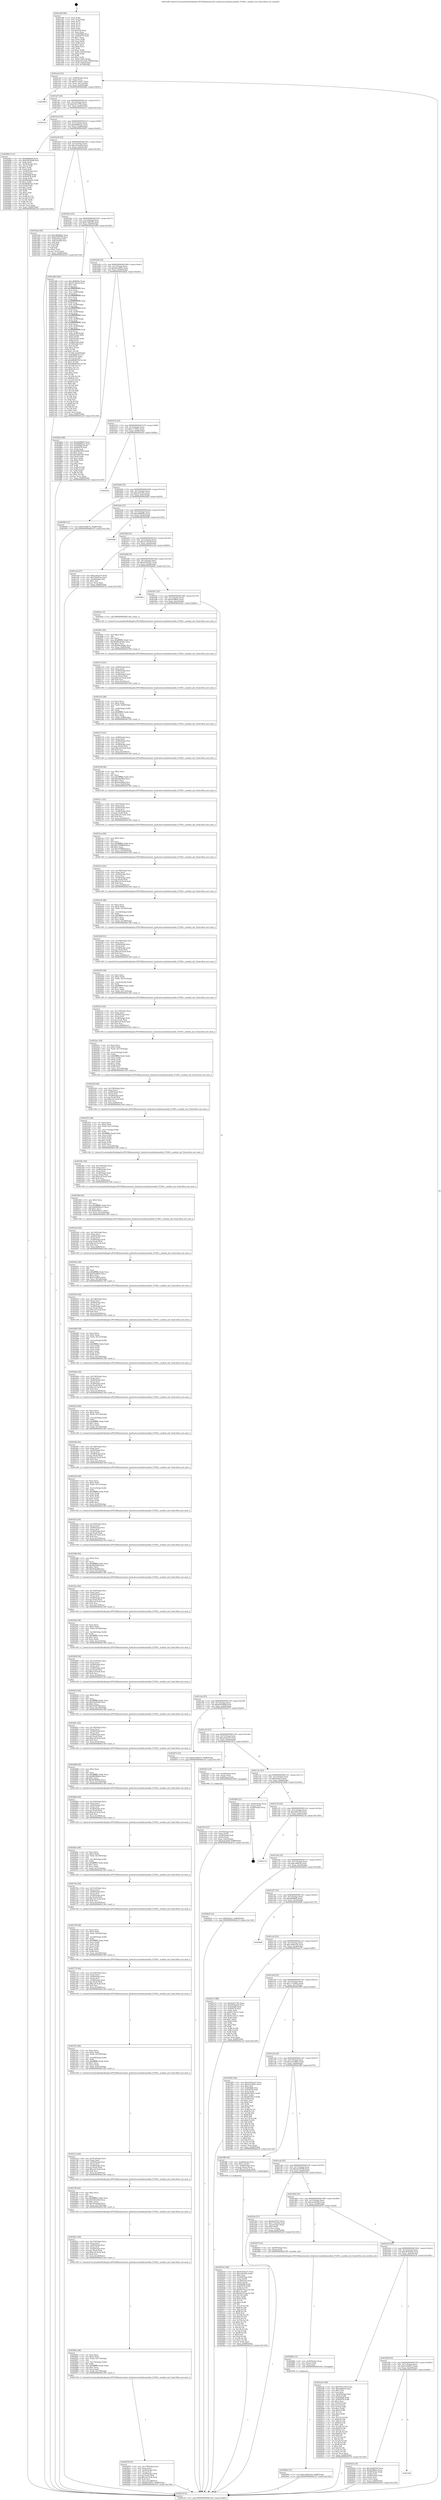 digraph "0x401a80" {
  label = "0x401a80 (/mnt/c/Users/mathe/Desktop/tcc/POCII/binaries/extr_hashcatsrcmodulesmodule_07200.c_module_init_Final-ollvm.out::main(0))"
  labelloc = "t"
  node[shape=record]

  Entry [label="",width=0.3,height=0.3,shape=circle,fillcolor=black,style=filled]
  "0x401ae0" [label="{
     0x401ae0 [23]\l
     | [instrs]\l
     &nbsp;&nbsp;0x401ae0 \<+3\>: mov -0x68(%rbp),%eax\l
     &nbsp;&nbsp;0x401ae3 \<+2\>: mov %eax,%ecx\l
     &nbsp;&nbsp;0x401ae5 \<+6\>: sub $0x91c2ad77,%ecx\l
     &nbsp;&nbsp;0x401aeb \<+3\>: mov %eax,-0x7c(%rbp)\l
     &nbsp;&nbsp;0x401aee \<+3\>: mov %ecx,-0x80(%rbp)\l
     &nbsp;&nbsp;0x401af1 \<+6\>: je 00000000004029b2 \<main+0xf32\>\l
  }"]
  "0x4029b2" [label="{
     0x4029b2\l
  }", style=dashed]
  "0x401af7" [label="{
     0x401af7 [25]\l
     | [instrs]\l
     &nbsp;&nbsp;0x401af7 \<+5\>: jmp 0000000000401afc \<main+0x7c\>\l
     &nbsp;&nbsp;0x401afc \<+3\>: mov -0x7c(%rbp),%eax\l
     &nbsp;&nbsp;0x401aff \<+5\>: sub $0x93013783,%eax\l
     &nbsp;&nbsp;0x401b04 \<+6\>: mov %eax,-0x84(%rbp)\l
     &nbsp;&nbsp;0x401b0a \<+6\>: je 0000000000402c2e \<main+0x11ae\>\l
  }"]
  Exit [label="",width=0.3,height=0.3,shape=circle,fillcolor=black,style=filled,peripheries=2]
  "0x402c2e" [label="{
     0x402c2e\l
  }", style=dashed]
  "0x401b10" [label="{
     0x401b10 [25]\l
     | [instrs]\l
     &nbsp;&nbsp;0x401b10 \<+5\>: jmp 0000000000401b15 \<main+0x95\>\l
     &nbsp;&nbsp;0x401b15 \<+3\>: mov -0x7c(%rbp),%eax\l
     &nbsp;&nbsp;0x401b18 \<+5\>: sub $0x96660cac,%eax\l
     &nbsp;&nbsp;0x401b1d \<+6\>: mov %eax,-0x88(%rbp)\l
     &nbsp;&nbsp;0x401b23 \<+6\>: je 0000000000402903 \<main+0xe83\>\l
  }"]
  "0x40299a" [label="{
     0x40299a [12]\l
     | [instrs]\l
     &nbsp;&nbsp;0x40299a \<+7\>: movl $0x1469ca5d,-0x68(%rbp)\l
     &nbsp;&nbsp;0x4029a1 \<+5\>: jmp 0000000000402c3f \<main+0x11bf\>\l
  }"]
  "0x402903" [label="{
     0x402903 [112]\l
     | [instrs]\l
     &nbsp;&nbsp;0x402903 \<+5\>: mov $0xd4d9b60,%eax\l
     &nbsp;&nbsp;0x402908 \<+5\>: mov $0xd5818ddf,%ecx\l
     &nbsp;&nbsp;0x40290d \<+2\>: xor %edx,%edx\l
     &nbsp;&nbsp;0x40290f \<+4\>: mov -0x38(%rbp),%rsi\l
     &nbsp;&nbsp;0x402913 \<+2\>: mov (%rsi),%edi\l
     &nbsp;&nbsp;0x402915 \<+3\>: sub $0x1,%edx\l
     &nbsp;&nbsp;0x402918 \<+2\>: sub %edx,%edi\l
     &nbsp;&nbsp;0x40291a \<+4\>: mov -0x38(%rbp),%rsi\l
     &nbsp;&nbsp;0x40291e \<+2\>: mov %edi,(%rsi)\l
     &nbsp;&nbsp;0x402920 \<+7\>: mov 0x4050b8,%edx\l
     &nbsp;&nbsp;0x402927 \<+7\>: mov 0x405078,%edi\l
     &nbsp;&nbsp;0x40292e \<+3\>: mov %edx,%r8d\l
     &nbsp;&nbsp;0x402931 \<+7\>: add $0x9fbdd2ee,%r8d\l
     &nbsp;&nbsp;0x402938 \<+4\>: sub $0x1,%r8d\l
     &nbsp;&nbsp;0x40293c \<+7\>: sub $0x9fbdd2ee,%r8d\l
     &nbsp;&nbsp;0x402943 \<+4\>: imul %r8d,%edx\l
     &nbsp;&nbsp;0x402947 \<+3\>: and $0x1,%edx\l
     &nbsp;&nbsp;0x40294a \<+3\>: cmp $0x0,%edx\l
     &nbsp;&nbsp;0x40294d \<+4\>: sete %r9b\l
     &nbsp;&nbsp;0x402951 \<+3\>: cmp $0xa,%edi\l
     &nbsp;&nbsp;0x402954 \<+4\>: setl %r10b\l
     &nbsp;&nbsp;0x402958 \<+3\>: mov %r9b,%r11b\l
     &nbsp;&nbsp;0x40295b \<+3\>: and %r10b,%r11b\l
     &nbsp;&nbsp;0x40295e \<+3\>: xor %r10b,%r9b\l
     &nbsp;&nbsp;0x402961 \<+3\>: or %r9b,%r11b\l
     &nbsp;&nbsp;0x402964 \<+4\>: test $0x1,%r11b\l
     &nbsp;&nbsp;0x402968 \<+3\>: cmovne %ecx,%eax\l
     &nbsp;&nbsp;0x40296b \<+3\>: mov %eax,-0x68(%rbp)\l
     &nbsp;&nbsp;0x40296e \<+5\>: jmp 0000000000402c3f \<main+0x11bf\>\l
  }"]
  "0x401b29" [label="{
     0x401b29 [25]\l
     | [instrs]\l
     &nbsp;&nbsp;0x401b29 \<+5\>: jmp 0000000000401b2e \<main+0xae\>\l
     &nbsp;&nbsp;0x401b2e \<+3\>: mov -0x7c(%rbp),%eax\l
     &nbsp;&nbsp;0x401b31 \<+5\>: sub $0xa551ae4d,%eax\l
     &nbsp;&nbsp;0x401b36 \<+6\>: mov %eax,-0x8c(%rbp)\l
     &nbsp;&nbsp;0x401b3c \<+6\>: je 0000000000401da4 \<main+0x324\>\l
  }"]
  "0x40298b" [label="{
     0x40298b [15]\l
     | [instrs]\l
     &nbsp;&nbsp;0x40298b \<+4\>: mov -0x40(%rbp),%rax\l
     &nbsp;&nbsp;0x40298f \<+3\>: mov (%rax),%rax\l
     &nbsp;&nbsp;0x402992 \<+3\>: mov %rax,%rdi\l
     &nbsp;&nbsp;0x402995 \<+5\>: call 0000000000401030 \<free@plt\>\l
     | [calls]\l
     &nbsp;&nbsp;0x401030 \{1\} (unknown)\l
  }"]
  "0x401da4" [label="{
     0x401da4 [44]\l
     | [instrs]\l
     &nbsp;&nbsp;0x401da4 \<+5\>: mov $0xcd8d64bc,%eax\l
     &nbsp;&nbsp;0x401da9 \<+5\>: mov $0xb7d4b7f6,%ecx\l
     &nbsp;&nbsp;0x401dae \<+3\>: mov -0x62(%rbp),%dl\l
     &nbsp;&nbsp;0x401db1 \<+4\>: mov -0x61(%rbp),%sil\l
     &nbsp;&nbsp;0x401db5 \<+3\>: mov %dl,%dil\l
     &nbsp;&nbsp;0x401db8 \<+3\>: and %sil,%dil\l
     &nbsp;&nbsp;0x401dbb \<+3\>: xor %sil,%dl\l
     &nbsp;&nbsp;0x401dbe \<+3\>: or %dl,%dil\l
     &nbsp;&nbsp;0x401dc1 \<+4\>: test $0x1,%dil\l
     &nbsp;&nbsp;0x401dc5 \<+3\>: cmovne %ecx,%eax\l
     &nbsp;&nbsp;0x401dc8 \<+3\>: mov %eax,-0x68(%rbp)\l
     &nbsp;&nbsp;0x401dcb \<+5\>: jmp 0000000000402c3f \<main+0x11bf\>\l
  }"]
  "0x401b42" [label="{
     0x401b42 [25]\l
     | [instrs]\l
     &nbsp;&nbsp;0x401b42 \<+5\>: jmp 0000000000401b47 \<main+0xc7\>\l
     &nbsp;&nbsp;0x401b47 \<+3\>: mov -0x7c(%rbp),%eax\l
     &nbsp;&nbsp;0x401b4a \<+5\>: sub $0xb7d4b7f6,%eax\l
     &nbsp;&nbsp;0x401b4f \<+6\>: mov %eax,-0x90(%rbp)\l
     &nbsp;&nbsp;0x401b55 \<+6\>: je 0000000000401dd0 \<main+0x350\>\l
  }"]
  "0x402c3f" [label="{
     0x402c3f [5]\l
     | [instrs]\l
     &nbsp;&nbsp;0x402c3f \<+5\>: jmp 0000000000401ae0 \<main+0x60\>\l
  }"]
  "0x401a80" [label="{
     0x401a80 [96]\l
     | [instrs]\l
     &nbsp;&nbsp;0x401a80 \<+1\>: push %rbp\l
     &nbsp;&nbsp;0x401a81 \<+3\>: mov %rsp,%rbp\l
     &nbsp;&nbsp;0x401a84 \<+2\>: push %r15\l
     &nbsp;&nbsp;0x401a86 \<+2\>: push %r14\l
     &nbsp;&nbsp;0x401a88 \<+2\>: push %r13\l
     &nbsp;&nbsp;0x401a8a \<+2\>: push %r12\l
     &nbsp;&nbsp;0x401a8c \<+1\>: push %rbx\l
     &nbsp;&nbsp;0x401a8d \<+7\>: sub $0x158,%rsp\l
     &nbsp;&nbsp;0x401a94 \<+2\>: xor %eax,%eax\l
     &nbsp;&nbsp;0x401a96 \<+7\>: mov 0x4050b8,%ecx\l
     &nbsp;&nbsp;0x401a9d \<+7\>: mov 0x405078,%edx\l
     &nbsp;&nbsp;0x401aa4 \<+3\>: sub $0x1,%eax\l
     &nbsp;&nbsp;0x401aa7 \<+3\>: mov %ecx,%r8d\l
     &nbsp;&nbsp;0x401aaa \<+3\>: add %eax,%r8d\l
     &nbsp;&nbsp;0x401aad \<+4\>: imul %r8d,%ecx\l
     &nbsp;&nbsp;0x401ab1 \<+3\>: and $0x1,%ecx\l
     &nbsp;&nbsp;0x401ab4 \<+3\>: cmp $0x0,%ecx\l
     &nbsp;&nbsp;0x401ab7 \<+4\>: sete %r9b\l
     &nbsp;&nbsp;0x401abb \<+4\>: and $0x1,%r9b\l
     &nbsp;&nbsp;0x401abf \<+4\>: mov %r9b,-0x62(%rbp)\l
     &nbsp;&nbsp;0x401ac3 \<+3\>: cmp $0xa,%edx\l
     &nbsp;&nbsp;0x401ac6 \<+4\>: setl %r9b\l
     &nbsp;&nbsp;0x401aca \<+4\>: and $0x1,%r9b\l
     &nbsp;&nbsp;0x401ace \<+4\>: mov %r9b,-0x61(%rbp)\l
     &nbsp;&nbsp;0x401ad2 \<+7\>: movl $0xa551ae4d,-0x68(%rbp)\l
     &nbsp;&nbsp;0x401ad9 \<+3\>: mov %edi,-0x6c(%rbp)\l
     &nbsp;&nbsp;0x401adc \<+4\>: mov %rsi,-0x78(%rbp)\l
  }"]
  "0x402878" [label="{
     0x402878 [51]\l
     | [instrs]\l
     &nbsp;&nbsp;0x402878 \<+6\>: mov -0x178(%rbp),%ecx\l
     &nbsp;&nbsp;0x40287e \<+3\>: imul %eax,%ecx\l
     &nbsp;&nbsp;0x402881 \<+4\>: mov -0x40(%rbp),%rsi\l
     &nbsp;&nbsp;0x402885 \<+3\>: mov (%rsi),%rsi\l
     &nbsp;&nbsp;0x402888 \<+4\>: mov -0x38(%rbp),%rdi\l
     &nbsp;&nbsp;0x40288c \<+3\>: movslq (%rdi),%rdi\l
     &nbsp;&nbsp;0x40288f \<+7\>: imul $0x1e0,%rdi,%rdi\l
     &nbsp;&nbsp;0x402896 \<+3\>: add %rdi,%rsi\l
     &nbsp;&nbsp;0x402899 \<+6\>: mov %ecx,0x1d8(%rsi)\l
     &nbsp;&nbsp;0x40289f \<+7\>: movl $0xb9ec6653,-0x68(%rbp)\l
     &nbsp;&nbsp;0x4028a6 \<+5\>: jmp 0000000000402c3f \<main+0x11bf\>\l
  }"]
  "0x401dd0" [label="{
     0x401dd0 [285]\l
     | [instrs]\l
     &nbsp;&nbsp;0x401dd0 \<+5\>: mov $0xcd8d64bc,%eax\l
     &nbsp;&nbsp;0x401dd5 \<+5\>: mov $0xd110bc2f,%ecx\l
     &nbsp;&nbsp;0x401dda \<+2\>: mov $0x1,%dl\l
     &nbsp;&nbsp;0x401ddc \<+3\>: mov %rsp,%rsi\l
     &nbsp;&nbsp;0x401ddf \<+4\>: add $0xfffffffffffffff0,%rsi\l
     &nbsp;&nbsp;0x401de3 \<+3\>: mov %rsi,%rsp\l
     &nbsp;&nbsp;0x401de6 \<+4\>: mov %rsi,-0x60(%rbp)\l
     &nbsp;&nbsp;0x401dea \<+3\>: mov %rsp,%rsi\l
     &nbsp;&nbsp;0x401ded \<+4\>: add $0xfffffffffffffff0,%rsi\l
     &nbsp;&nbsp;0x401df1 \<+3\>: mov %rsi,%rsp\l
     &nbsp;&nbsp;0x401df4 \<+3\>: mov %rsp,%rdi\l
     &nbsp;&nbsp;0x401df7 \<+4\>: add $0xfffffffffffffff0,%rdi\l
     &nbsp;&nbsp;0x401dfb \<+3\>: mov %rdi,%rsp\l
     &nbsp;&nbsp;0x401dfe \<+4\>: mov %rdi,-0x58(%rbp)\l
     &nbsp;&nbsp;0x401e02 \<+3\>: mov %rsp,%rdi\l
     &nbsp;&nbsp;0x401e05 \<+4\>: add $0xfffffffffffffff0,%rdi\l
     &nbsp;&nbsp;0x401e09 \<+3\>: mov %rdi,%rsp\l
     &nbsp;&nbsp;0x401e0c \<+4\>: mov %rdi,-0x50(%rbp)\l
     &nbsp;&nbsp;0x401e10 \<+3\>: mov %rsp,%rdi\l
     &nbsp;&nbsp;0x401e13 \<+4\>: add $0xfffffffffffffff0,%rdi\l
     &nbsp;&nbsp;0x401e17 \<+3\>: mov %rdi,%rsp\l
     &nbsp;&nbsp;0x401e1a \<+4\>: mov %rdi,-0x48(%rbp)\l
     &nbsp;&nbsp;0x401e1e \<+3\>: mov %rsp,%rdi\l
     &nbsp;&nbsp;0x401e21 \<+4\>: add $0xfffffffffffffff0,%rdi\l
     &nbsp;&nbsp;0x401e25 \<+3\>: mov %rdi,%rsp\l
     &nbsp;&nbsp;0x401e28 \<+4\>: mov %rdi,-0x40(%rbp)\l
     &nbsp;&nbsp;0x401e2c \<+3\>: mov %rsp,%rdi\l
     &nbsp;&nbsp;0x401e2f \<+4\>: add $0xfffffffffffffff0,%rdi\l
     &nbsp;&nbsp;0x401e33 \<+3\>: mov %rdi,%rsp\l
     &nbsp;&nbsp;0x401e36 \<+4\>: mov %rdi,-0x38(%rbp)\l
     &nbsp;&nbsp;0x401e3a \<+4\>: mov -0x60(%rbp),%rdi\l
     &nbsp;&nbsp;0x401e3e \<+6\>: movl $0x0,(%rdi)\l
     &nbsp;&nbsp;0x401e44 \<+4\>: mov -0x6c(%rbp),%r8d\l
     &nbsp;&nbsp;0x401e48 \<+3\>: mov %r8d,(%rsi)\l
     &nbsp;&nbsp;0x401e4b \<+4\>: mov -0x58(%rbp),%rdi\l
     &nbsp;&nbsp;0x401e4f \<+4\>: mov -0x78(%rbp),%r9\l
     &nbsp;&nbsp;0x401e53 \<+3\>: mov %r9,(%rdi)\l
     &nbsp;&nbsp;0x401e56 \<+3\>: cmpl $0x2,(%rsi)\l
     &nbsp;&nbsp;0x401e59 \<+4\>: setne %r10b\l
     &nbsp;&nbsp;0x401e5d \<+4\>: and $0x1,%r10b\l
     &nbsp;&nbsp;0x401e61 \<+4\>: mov %r10b,-0x2d(%rbp)\l
     &nbsp;&nbsp;0x401e65 \<+8\>: mov 0x4050b8,%r11d\l
     &nbsp;&nbsp;0x401e6d \<+7\>: mov 0x405078,%ebx\l
     &nbsp;&nbsp;0x401e74 \<+3\>: mov %r11d,%r14d\l
     &nbsp;&nbsp;0x401e77 \<+7\>: add $0x68b8855b,%r14d\l
     &nbsp;&nbsp;0x401e7e \<+4\>: sub $0x1,%r14d\l
     &nbsp;&nbsp;0x401e82 \<+7\>: sub $0x68b8855b,%r14d\l
     &nbsp;&nbsp;0x401e89 \<+4\>: imul %r14d,%r11d\l
     &nbsp;&nbsp;0x401e8d \<+4\>: and $0x1,%r11d\l
     &nbsp;&nbsp;0x401e91 \<+4\>: cmp $0x0,%r11d\l
     &nbsp;&nbsp;0x401e95 \<+4\>: sete %r10b\l
     &nbsp;&nbsp;0x401e99 \<+3\>: cmp $0xa,%ebx\l
     &nbsp;&nbsp;0x401e9c \<+4\>: setl %r15b\l
     &nbsp;&nbsp;0x401ea0 \<+3\>: mov %r10b,%r12b\l
     &nbsp;&nbsp;0x401ea3 \<+4\>: xor $0xff,%r12b\l
     &nbsp;&nbsp;0x401ea7 \<+3\>: mov %r15b,%r13b\l
     &nbsp;&nbsp;0x401eaa \<+4\>: xor $0xff,%r13b\l
     &nbsp;&nbsp;0x401eae \<+3\>: xor $0x0,%dl\l
     &nbsp;&nbsp;0x401eb1 \<+3\>: mov %r12b,%sil\l
     &nbsp;&nbsp;0x401eb4 \<+4\>: and $0x0,%sil\l
     &nbsp;&nbsp;0x401eb8 \<+3\>: and %dl,%r10b\l
     &nbsp;&nbsp;0x401ebb \<+3\>: mov %r13b,%dil\l
     &nbsp;&nbsp;0x401ebe \<+4\>: and $0x0,%dil\l
     &nbsp;&nbsp;0x401ec2 \<+3\>: and %dl,%r15b\l
     &nbsp;&nbsp;0x401ec5 \<+3\>: or %r10b,%sil\l
     &nbsp;&nbsp;0x401ec8 \<+3\>: or %r15b,%dil\l
     &nbsp;&nbsp;0x401ecb \<+3\>: xor %dil,%sil\l
     &nbsp;&nbsp;0x401ece \<+3\>: or %r13b,%r12b\l
     &nbsp;&nbsp;0x401ed1 \<+4\>: xor $0xff,%r12b\l
     &nbsp;&nbsp;0x401ed5 \<+3\>: or $0x0,%dl\l
     &nbsp;&nbsp;0x401ed8 \<+3\>: and %dl,%r12b\l
     &nbsp;&nbsp;0x401edb \<+3\>: or %r12b,%sil\l
     &nbsp;&nbsp;0x401ede \<+4\>: test $0x1,%sil\l
     &nbsp;&nbsp;0x401ee2 \<+3\>: cmovne %ecx,%eax\l
     &nbsp;&nbsp;0x401ee5 \<+3\>: mov %eax,-0x68(%rbp)\l
     &nbsp;&nbsp;0x401ee8 \<+5\>: jmp 0000000000402c3f \<main+0x11bf\>\l
  }"]
  "0x401b5b" [label="{
     0x401b5b [25]\l
     | [instrs]\l
     &nbsp;&nbsp;0x401b5b \<+5\>: jmp 0000000000401b60 \<main+0xe0\>\l
     &nbsp;&nbsp;0x401b60 \<+3\>: mov -0x7c(%rbp),%eax\l
     &nbsp;&nbsp;0x401b63 \<+5\>: sub $0xb9ec6653,%eax\l
     &nbsp;&nbsp;0x401b68 \<+6\>: mov %eax,-0x94(%rbp)\l
     &nbsp;&nbsp;0x401b6e \<+6\>: je 00000000004028ab \<main+0xe2b\>\l
  }"]
  "0x40284a" [label="{
     0x40284a [46]\l
     | [instrs]\l
     &nbsp;&nbsp;0x40284a \<+2\>: xor %ecx,%ecx\l
     &nbsp;&nbsp;0x40284c \<+5\>: mov $0x2,%edx\l
     &nbsp;&nbsp;0x402851 \<+6\>: mov %edx,-0x174(%rbp)\l
     &nbsp;&nbsp;0x402857 \<+1\>: cltd\l
     &nbsp;&nbsp;0x402858 \<+7\>: mov -0x174(%rbp),%r8d\l
     &nbsp;&nbsp;0x40285f \<+3\>: idiv %r8d\l
     &nbsp;&nbsp;0x402862 \<+6\>: imul $0xfffffffe,%edx,%edx\l
     &nbsp;&nbsp;0x402868 \<+3\>: sub $0x1,%ecx\l
     &nbsp;&nbsp;0x40286b \<+2\>: sub %ecx,%edx\l
     &nbsp;&nbsp;0x40286d \<+6\>: mov %edx,-0x178(%rbp)\l
     &nbsp;&nbsp;0x402873 \<+5\>: call 0000000000401160 \<next_i\>\l
     | [calls]\l
     &nbsp;&nbsp;0x401160 \{1\} (/mnt/c/Users/mathe/Desktop/tcc/POCII/binaries/extr_hashcatsrcmodulesmodule_07200.c_module_init_Final-ollvm.out::next_i)\l
  }"]
  "0x40281e" [label="{
     0x40281e [44]\l
     | [instrs]\l
     &nbsp;&nbsp;0x40281e \<+6\>: mov -0x170(%rbp),%ecx\l
     &nbsp;&nbsp;0x402824 \<+3\>: imul %eax,%ecx\l
     &nbsp;&nbsp;0x402827 \<+4\>: mov -0x40(%rbp),%rsi\l
     &nbsp;&nbsp;0x40282b \<+3\>: mov (%rsi),%rsi\l
     &nbsp;&nbsp;0x40282e \<+4\>: mov -0x38(%rbp),%rdi\l
     &nbsp;&nbsp;0x402832 \<+3\>: movslq (%rdi),%rdi\l
     &nbsp;&nbsp;0x402835 \<+7\>: imul $0x1e0,%rdi,%rdi\l
     &nbsp;&nbsp;0x40283c \<+3\>: add %rdi,%rsi\l
     &nbsp;&nbsp;0x40283f \<+6\>: mov %ecx,0x1d4(%rsi)\l
     &nbsp;&nbsp;0x402845 \<+5\>: call 0000000000401160 \<next_i\>\l
     | [calls]\l
     &nbsp;&nbsp;0x401160 \{1\} (/mnt/c/Users/mathe/Desktop/tcc/POCII/binaries/extr_hashcatsrcmodulesmodule_07200.c_module_init_Final-ollvm.out::next_i)\l
  }"]
  "0x4028ab" [label="{
     0x4028ab [88]\l
     | [instrs]\l
     &nbsp;&nbsp;0x4028ab \<+5\>: mov $0xd4d9b60,%eax\l
     &nbsp;&nbsp;0x4028b0 \<+5\>: mov $0x96660cac,%ecx\l
     &nbsp;&nbsp;0x4028b5 \<+7\>: mov 0x4050b8,%edx\l
     &nbsp;&nbsp;0x4028bc \<+7\>: mov 0x405078,%esi\l
     &nbsp;&nbsp;0x4028c3 \<+2\>: mov %edx,%edi\l
     &nbsp;&nbsp;0x4028c5 \<+6\>: sub $0xf2fb5285,%edi\l
     &nbsp;&nbsp;0x4028cb \<+3\>: sub $0x1,%edi\l
     &nbsp;&nbsp;0x4028ce \<+6\>: add $0xf2fb5285,%edi\l
     &nbsp;&nbsp;0x4028d4 \<+3\>: imul %edi,%edx\l
     &nbsp;&nbsp;0x4028d7 \<+3\>: and $0x1,%edx\l
     &nbsp;&nbsp;0x4028da \<+3\>: cmp $0x0,%edx\l
     &nbsp;&nbsp;0x4028dd \<+4\>: sete %r8b\l
     &nbsp;&nbsp;0x4028e1 \<+3\>: cmp $0xa,%esi\l
     &nbsp;&nbsp;0x4028e4 \<+4\>: setl %r9b\l
     &nbsp;&nbsp;0x4028e8 \<+3\>: mov %r8b,%r10b\l
     &nbsp;&nbsp;0x4028eb \<+3\>: and %r9b,%r10b\l
     &nbsp;&nbsp;0x4028ee \<+3\>: xor %r9b,%r8b\l
     &nbsp;&nbsp;0x4028f1 \<+3\>: or %r8b,%r10b\l
     &nbsp;&nbsp;0x4028f4 \<+4\>: test $0x1,%r10b\l
     &nbsp;&nbsp;0x4028f8 \<+3\>: cmovne %ecx,%eax\l
     &nbsp;&nbsp;0x4028fb \<+3\>: mov %eax,-0x68(%rbp)\l
     &nbsp;&nbsp;0x4028fe \<+5\>: jmp 0000000000402c3f \<main+0x11bf\>\l
  }"]
  "0x401b74" [label="{
     0x401b74 [25]\l
     | [instrs]\l
     &nbsp;&nbsp;0x401b74 \<+5\>: jmp 0000000000401b79 \<main+0xf9\>\l
     &nbsp;&nbsp;0x401b79 \<+3\>: mov -0x7c(%rbp),%eax\l
     &nbsp;&nbsp;0x401b7c \<+5\>: sub $0xc7c7f921,%eax\l
     &nbsp;&nbsp;0x401b81 \<+6\>: mov %eax,-0x98(%rbp)\l
     &nbsp;&nbsp;0x401b87 \<+6\>: je 0000000000402a0a \<main+0xf8a\>\l
  }"]
  "0x4027f6" [label="{
     0x4027f6 [40]\l
     | [instrs]\l
     &nbsp;&nbsp;0x4027f6 \<+5\>: mov $0x2,%ecx\l
     &nbsp;&nbsp;0x4027fb \<+1\>: cltd\l
     &nbsp;&nbsp;0x4027fc \<+2\>: idiv %ecx\l
     &nbsp;&nbsp;0x4027fe \<+6\>: imul $0xfffffffe,%edx,%ecx\l
     &nbsp;&nbsp;0x402804 \<+6\>: add $0x545a26af,%ecx\l
     &nbsp;&nbsp;0x40280a \<+3\>: add $0x1,%ecx\l
     &nbsp;&nbsp;0x40280d \<+6\>: sub $0x545a26af,%ecx\l
     &nbsp;&nbsp;0x402813 \<+6\>: mov %ecx,-0x170(%rbp)\l
     &nbsp;&nbsp;0x402819 \<+5\>: call 0000000000401160 \<next_i\>\l
     | [calls]\l
     &nbsp;&nbsp;0x401160 \{1\} (/mnt/c/Users/mathe/Desktop/tcc/POCII/binaries/extr_hashcatsrcmodulesmodule_07200.c_module_init_Final-ollvm.out::next_i)\l
  }"]
  "0x402a0a" [label="{
     0x402a0a\l
  }", style=dashed]
  "0x401b8d" [label="{
     0x401b8d [25]\l
     | [instrs]\l
     &nbsp;&nbsp;0x401b8d \<+5\>: jmp 0000000000401b92 \<main+0x112\>\l
     &nbsp;&nbsp;0x401b92 \<+3\>: mov -0x7c(%rbp),%eax\l
     &nbsp;&nbsp;0x401b95 \<+5\>: sub $0xcaf3c03e,%eax\l
     &nbsp;&nbsp;0x401b9a \<+6\>: mov %eax,-0x9c(%rbp)\l
     &nbsp;&nbsp;0x401ba0 \<+6\>: je 00000000004020bf \<main+0x63f\>\l
  }"]
  "0x4027ca" [label="{
     0x4027ca [44]\l
     | [instrs]\l
     &nbsp;&nbsp;0x4027ca \<+6\>: mov -0x16c(%rbp),%ecx\l
     &nbsp;&nbsp;0x4027d0 \<+3\>: imul %eax,%ecx\l
     &nbsp;&nbsp;0x4027d3 \<+4\>: mov -0x40(%rbp),%rsi\l
     &nbsp;&nbsp;0x4027d7 \<+3\>: mov (%rsi),%rsi\l
     &nbsp;&nbsp;0x4027da \<+4\>: mov -0x38(%rbp),%rdi\l
     &nbsp;&nbsp;0x4027de \<+3\>: movslq (%rdi),%rdi\l
     &nbsp;&nbsp;0x4027e1 \<+7\>: imul $0x1e0,%rdi,%rdi\l
     &nbsp;&nbsp;0x4027e8 \<+3\>: add %rdi,%rsi\l
     &nbsp;&nbsp;0x4027eb \<+6\>: mov %ecx,0x1d0(%rsi)\l
     &nbsp;&nbsp;0x4027f1 \<+5\>: call 0000000000401160 \<next_i\>\l
     | [calls]\l
     &nbsp;&nbsp;0x401160 \{1\} (/mnt/c/Users/mathe/Desktop/tcc/POCII/binaries/extr_hashcatsrcmodulesmodule_07200.c_module_init_Final-ollvm.out::next_i)\l
  }"]
  "0x4020bf" [label="{
     0x4020bf [12]\l
     | [instrs]\l
     &nbsp;&nbsp;0x4020bf \<+7\>: movl $0x5c294b72,-0x68(%rbp)\l
     &nbsp;&nbsp;0x4020c6 \<+5\>: jmp 0000000000402c3f \<main+0x11bf\>\l
  }"]
  "0x401ba6" [label="{
     0x401ba6 [25]\l
     | [instrs]\l
     &nbsp;&nbsp;0x401ba6 \<+5\>: jmp 0000000000401bab \<main+0x12b\>\l
     &nbsp;&nbsp;0x401bab \<+3\>: mov -0x7c(%rbp),%eax\l
     &nbsp;&nbsp;0x401bae \<+5\>: sub $0xcd8d64bc,%eax\l
     &nbsp;&nbsp;0x401bb3 \<+6\>: mov %eax,-0xa0(%rbp)\l
     &nbsp;&nbsp;0x401bb9 \<+6\>: je 0000000000402b80 \<main+0x1100\>\l
  }"]
  "0x40279c" [label="{
     0x40279c [46]\l
     | [instrs]\l
     &nbsp;&nbsp;0x40279c \<+2\>: xor %ecx,%ecx\l
     &nbsp;&nbsp;0x40279e \<+5\>: mov $0x2,%edx\l
     &nbsp;&nbsp;0x4027a3 \<+6\>: mov %edx,-0x168(%rbp)\l
     &nbsp;&nbsp;0x4027a9 \<+1\>: cltd\l
     &nbsp;&nbsp;0x4027aa \<+7\>: mov -0x168(%rbp),%r8d\l
     &nbsp;&nbsp;0x4027b1 \<+3\>: idiv %r8d\l
     &nbsp;&nbsp;0x4027b4 \<+6\>: imul $0xfffffffe,%edx,%edx\l
     &nbsp;&nbsp;0x4027ba \<+3\>: sub $0x1,%ecx\l
     &nbsp;&nbsp;0x4027bd \<+2\>: sub %ecx,%edx\l
     &nbsp;&nbsp;0x4027bf \<+6\>: mov %edx,-0x16c(%rbp)\l
     &nbsp;&nbsp;0x4027c5 \<+5\>: call 0000000000401160 \<next_i\>\l
     | [calls]\l
     &nbsp;&nbsp;0x401160 \{1\} (/mnt/c/Users/mathe/Desktop/tcc/POCII/binaries/extr_hashcatsrcmodulesmodule_07200.c_module_init_Final-ollvm.out::next_i)\l
  }"]
  "0x402b80" [label="{
     0x402b80\l
  }", style=dashed]
  "0x401bbf" [label="{
     0x401bbf [25]\l
     | [instrs]\l
     &nbsp;&nbsp;0x401bbf \<+5\>: jmp 0000000000401bc4 \<main+0x144\>\l
     &nbsp;&nbsp;0x401bc4 \<+3\>: mov -0x7c(%rbp),%eax\l
     &nbsp;&nbsp;0x401bc7 \<+5\>: sub $0xd110bc2f,%eax\l
     &nbsp;&nbsp;0x401bcc \<+6\>: mov %eax,-0xa4(%rbp)\l
     &nbsp;&nbsp;0x401bd2 \<+6\>: je 0000000000401eed \<main+0x46d\>\l
  }"]
  "0x402770" [label="{
     0x402770 [44]\l
     | [instrs]\l
     &nbsp;&nbsp;0x402770 \<+6\>: mov -0x164(%rbp),%ecx\l
     &nbsp;&nbsp;0x402776 \<+3\>: imul %eax,%ecx\l
     &nbsp;&nbsp;0x402779 \<+4\>: mov -0x40(%rbp),%rsi\l
     &nbsp;&nbsp;0x40277d \<+3\>: mov (%rsi),%rsi\l
     &nbsp;&nbsp;0x402780 \<+4\>: mov -0x38(%rbp),%rdi\l
     &nbsp;&nbsp;0x402784 \<+3\>: movslq (%rdi),%rdi\l
     &nbsp;&nbsp;0x402787 \<+7\>: imul $0x1e0,%rdi,%rdi\l
     &nbsp;&nbsp;0x40278e \<+3\>: add %rdi,%rsi\l
     &nbsp;&nbsp;0x402791 \<+6\>: mov %ecx,0x198(%rsi)\l
     &nbsp;&nbsp;0x402797 \<+5\>: call 0000000000401160 \<next_i\>\l
     | [calls]\l
     &nbsp;&nbsp;0x401160 \{1\} (/mnt/c/Users/mathe/Desktop/tcc/POCII/binaries/extr_hashcatsrcmodulesmodule_07200.c_module_init_Final-ollvm.out::next_i)\l
  }"]
  "0x401eed" [label="{
     0x401eed [27]\l
     | [instrs]\l
     &nbsp;&nbsp;0x401eed \<+5\>: mov $0xec0eaa70,%eax\l
     &nbsp;&nbsp;0x401ef2 \<+5\>: mov $0x764d3c0c,%ecx\l
     &nbsp;&nbsp;0x401ef7 \<+3\>: mov -0x2d(%rbp),%dl\l
     &nbsp;&nbsp;0x401efa \<+3\>: test $0x1,%dl\l
     &nbsp;&nbsp;0x401efd \<+3\>: cmovne %ecx,%eax\l
     &nbsp;&nbsp;0x401f00 \<+3\>: mov %eax,-0x68(%rbp)\l
     &nbsp;&nbsp;0x401f03 \<+5\>: jmp 0000000000402c3f \<main+0x11bf\>\l
  }"]
  "0x401bd8" [label="{
     0x401bd8 [25]\l
     | [instrs]\l
     &nbsp;&nbsp;0x401bd8 \<+5\>: jmp 0000000000401bdd \<main+0x15d\>\l
     &nbsp;&nbsp;0x401bdd \<+3\>: mov -0x7c(%rbp),%eax\l
     &nbsp;&nbsp;0x401be0 \<+5\>: sub $0xd1652a27,%eax\l
     &nbsp;&nbsp;0x401be5 \<+6\>: mov %eax,-0xa8(%rbp)\l
     &nbsp;&nbsp;0x401beb \<+6\>: je 0000000000402bbc \<main+0x113c\>\l
  }"]
  "0x402736" [label="{
     0x402736 [58]\l
     | [instrs]\l
     &nbsp;&nbsp;0x402736 \<+2\>: xor %ecx,%ecx\l
     &nbsp;&nbsp;0x402738 \<+5\>: mov $0x2,%edx\l
     &nbsp;&nbsp;0x40273d \<+6\>: mov %edx,-0x160(%rbp)\l
     &nbsp;&nbsp;0x402743 \<+1\>: cltd\l
     &nbsp;&nbsp;0x402744 \<+7\>: mov -0x160(%rbp),%r8d\l
     &nbsp;&nbsp;0x40274b \<+3\>: idiv %r8d\l
     &nbsp;&nbsp;0x40274e \<+6\>: imul $0xfffffffe,%edx,%edx\l
     &nbsp;&nbsp;0x402754 \<+3\>: mov %ecx,%r9d\l
     &nbsp;&nbsp;0x402757 \<+3\>: sub %edx,%r9d\l
     &nbsp;&nbsp;0x40275a \<+2\>: mov %ecx,%edx\l
     &nbsp;&nbsp;0x40275c \<+3\>: sub $0x1,%edx\l
     &nbsp;&nbsp;0x40275f \<+3\>: add %edx,%r9d\l
     &nbsp;&nbsp;0x402762 \<+3\>: sub %r9d,%ecx\l
     &nbsp;&nbsp;0x402765 \<+6\>: mov %ecx,-0x164(%rbp)\l
     &nbsp;&nbsp;0x40276b \<+5\>: call 0000000000401160 \<next_i\>\l
     | [calls]\l
     &nbsp;&nbsp;0x401160 \{1\} (/mnt/c/Users/mathe/Desktop/tcc/POCII/binaries/extr_hashcatsrcmodulesmodule_07200.c_module_init_Final-ollvm.out::next_i)\l
  }"]
  "0x402bbc" [label="{
     0x402bbc\l
  }", style=dashed]
  "0x401bf1" [label="{
     0x401bf1 [25]\l
     | [instrs]\l
     &nbsp;&nbsp;0x401bf1 \<+5\>: jmp 0000000000401bf6 \<main+0x176\>\l
     &nbsp;&nbsp;0x401bf6 \<+3\>: mov -0x7c(%rbp),%eax\l
     &nbsp;&nbsp;0x401bf9 \<+5\>: sub $0xd33ffbee,%eax\l
     &nbsp;&nbsp;0x401bfe \<+6\>: mov %eax,-0xac(%rbp)\l
     &nbsp;&nbsp;0x401c04 \<+6\>: je 00000000004020ec \<main+0x66c\>\l
  }"]
  "0x40270a" [label="{
     0x40270a [44]\l
     | [instrs]\l
     &nbsp;&nbsp;0x40270a \<+6\>: mov -0x15c(%rbp),%ecx\l
     &nbsp;&nbsp;0x402710 \<+3\>: imul %eax,%ecx\l
     &nbsp;&nbsp;0x402713 \<+4\>: mov -0x40(%rbp),%rsi\l
     &nbsp;&nbsp;0x402717 \<+3\>: mov (%rsi),%rsi\l
     &nbsp;&nbsp;0x40271a \<+4\>: mov -0x38(%rbp),%rdi\l
     &nbsp;&nbsp;0x40271e \<+3\>: movslq (%rdi),%rdi\l
     &nbsp;&nbsp;0x402721 \<+7\>: imul $0x1e0,%rdi,%rdi\l
     &nbsp;&nbsp;0x402728 \<+3\>: add %rdi,%rsi\l
     &nbsp;&nbsp;0x40272b \<+6\>: mov %ecx,0x194(%rsi)\l
     &nbsp;&nbsp;0x402731 \<+5\>: call 0000000000401160 \<next_i\>\l
     | [calls]\l
     &nbsp;&nbsp;0x401160 \{1\} (/mnt/c/Users/mathe/Desktop/tcc/POCII/binaries/extr_hashcatsrcmodulesmodule_07200.c_module_init_Final-ollvm.out::next_i)\l
  }"]
  "0x4020ec" [label="{
     0x4020ec [5]\l
     | [instrs]\l
     &nbsp;&nbsp;0x4020ec \<+5\>: call 0000000000401160 \<next_i\>\l
     | [calls]\l
     &nbsp;&nbsp;0x401160 \{1\} (/mnt/c/Users/mathe/Desktop/tcc/POCII/binaries/extr_hashcatsrcmodulesmodule_07200.c_module_init_Final-ollvm.out::next_i)\l
  }"]
  "0x401c0a" [label="{
     0x401c0a [25]\l
     | [instrs]\l
     &nbsp;&nbsp;0x401c0a \<+5\>: jmp 0000000000401c0f \<main+0x18f\>\l
     &nbsp;&nbsp;0x401c0f \<+3\>: mov -0x7c(%rbp),%eax\l
     &nbsp;&nbsp;0x401c12 \<+5\>: sub $0xd5818ddf,%eax\l
     &nbsp;&nbsp;0x401c17 \<+6\>: mov %eax,-0xb0(%rbp)\l
     &nbsp;&nbsp;0x401c1d \<+6\>: je 0000000000402973 \<main+0xef3\>\l
  }"]
  "0x4026dc" [label="{
     0x4026dc [46]\l
     | [instrs]\l
     &nbsp;&nbsp;0x4026dc \<+2\>: xor %ecx,%ecx\l
     &nbsp;&nbsp;0x4026de \<+5\>: mov $0x2,%edx\l
     &nbsp;&nbsp;0x4026e3 \<+6\>: mov %edx,-0x158(%rbp)\l
     &nbsp;&nbsp;0x4026e9 \<+1\>: cltd\l
     &nbsp;&nbsp;0x4026ea \<+7\>: mov -0x158(%rbp),%r8d\l
     &nbsp;&nbsp;0x4026f1 \<+3\>: idiv %r8d\l
     &nbsp;&nbsp;0x4026f4 \<+6\>: imul $0xfffffffe,%edx,%edx\l
     &nbsp;&nbsp;0x4026fa \<+3\>: sub $0x1,%ecx\l
     &nbsp;&nbsp;0x4026fd \<+2\>: sub %ecx,%edx\l
     &nbsp;&nbsp;0x4026ff \<+6\>: mov %edx,-0x15c(%rbp)\l
     &nbsp;&nbsp;0x402705 \<+5\>: call 0000000000401160 \<next_i\>\l
     | [calls]\l
     &nbsp;&nbsp;0x401160 \{1\} (/mnt/c/Users/mathe/Desktop/tcc/POCII/binaries/extr_hashcatsrcmodulesmodule_07200.c_module_init_Final-ollvm.out::next_i)\l
  }"]
  "0x402973" [label="{
     0x402973 [12]\l
     | [instrs]\l
     &nbsp;&nbsp;0x402973 \<+7\>: movl $0x5c294b72,-0x68(%rbp)\l
     &nbsp;&nbsp;0x40297a \<+5\>: jmp 0000000000402c3f \<main+0x11bf\>\l
  }"]
  "0x401c23" [label="{
     0x401c23 [25]\l
     | [instrs]\l
     &nbsp;&nbsp;0x401c23 \<+5\>: jmp 0000000000401c28 \<main+0x1a8\>\l
     &nbsp;&nbsp;0x401c28 \<+3\>: mov -0x7c(%rbp),%eax\l
     &nbsp;&nbsp;0x401c2b \<+5\>: sub $0xec0eaa70,%eax\l
     &nbsp;&nbsp;0x401c30 \<+6\>: mov %eax,-0xb4(%rbp)\l
     &nbsp;&nbsp;0x401c36 \<+6\>: je 0000000000401f23 \<main+0x4a3\>\l
  }"]
  "0x4026b0" [label="{
     0x4026b0 [44]\l
     | [instrs]\l
     &nbsp;&nbsp;0x4026b0 \<+6\>: mov -0x154(%rbp),%ecx\l
     &nbsp;&nbsp;0x4026b6 \<+3\>: imul %eax,%ecx\l
     &nbsp;&nbsp;0x4026b9 \<+4\>: mov -0x40(%rbp),%rsi\l
     &nbsp;&nbsp;0x4026bd \<+3\>: mov (%rsi),%rsi\l
     &nbsp;&nbsp;0x4026c0 \<+4\>: mov -0x38(%rbp),%rdi\l
     &nbsp;&nbsp;0x4026c4 \<+3\>: movslq (%rdi),%rdi\l
     &nbsp;&nbsp;0x4026c7 \<+7\>: imul $0x1e0,%rdi,%rdi\l
     &nbsp;&nbsp;0x4026ce \<+3\>: add %rdi,%rsi\l
     &nbsp;&nbsp;0x4026d1 \<+6\>: mov %ecx,0x190(%rsi)\l
     &nbsp;&nbsp;0x4026d7 \<+5\>: call 0000000000401160 \<next_i\>\l
     | [calls]\l
     &nbsp;&nbsp;0x401160 \{1\} (/mnt/c/Users/mathe/Desktop/tcc/POCII/binaries/extr_hashcatsrcmodulesmodule_07200.c_module_init_Final-ollvm.out::next_i)\l
  }"]
  "0x401f23" [label="{
     0x401f23 [16]\l
     | [instrs]\l
     &nbsp;&nbsp;0x401f23 \<+4\>: mov -0x58(%rbp),%rax\l
     &nbsp;&nbsp;0x401f27 \<+3\>: mov (%rax),%rax\l
     &nbsp;&nbsp;0x401f2a \<+4\>: mov 0x8(%rax),%rdi\l
     &nbsp;&nbsp;0x401f2e \<+5\>: call 0000000000401060 \<atoi@plt\>\l
     | [calls]\l
     &nbsp;&nbsp;0x401060 \{1\} (unknown)\l
  }"]
  "0x401c3c" [label="{
     0x401c3c [25]\l
     | [instrs]\l
     &nbsp;&nbsp;0x401c3c \<+5\>: jmp 0000000000401c41 \<main+0x1c1\>\l
     &nbsp;&nbsp;0x401c41 \<+3\>: mov -0x7c(%rbp),%eax\l
     &nbsp;&nbsp;0x401c44 \<+5\>: sub $0x92eb21,%eax\l
     &nbsp;&nbsp;0x401c49 \<+6\>: mov %eax,-0xb8(%rbp)\l
     &nbsp;&nbsp;0x401c4f \<+6\>: je 0000000000402b6b \<main+0x10eb\>\l
  }"]
  "0x401f33" [label="{
     0x401f33 [27]\l
     | [instrs]\l
     &nbsp;&nbsp;0x401f33 \<+4\>: mov -0x50(%rbp),%rdi\l
     &nbsp;&nbsp;0x401f37 \<+2\>: mov %eax,(%rdi)\l
     &nbsp;&nbsp;0x401f39 \<+4\>: mov -0x50(%rbp),%rdi\l
     &nbsp;&nbsp;0x401f3d \<+2\>: mov (%rdi),%eax\l
     &nbsp;&nbsp;0x401f3f \<+3\>: mov %eax,-0x2c(%rbp)\l
     &nbsp;&nbsp;0x401f42 \<+7\>: movl $0x2ea25f59,-0x68(%rbp)\l
     &nbsp;&nbsp;0x401f49 \<+5\>: jmp 0000000000402c3f \<main+0x11bf\>\l
  }"]
  "0x402688" [label="{
     0x402688 [40]\l
     | [instrs]\l
     &nbsp;&nbsp;0x402688 \<+5\>: mov $0x2,%ecx\l
     &nbsp;&nbsp;0x40268d \<+1\>: cltd\l
     &nbsp;&nbsp;0x40268e \<+2\>: idiv %ecx\l
     &nbsp;&nbsp;0x402690 \<+6\>: imul $0xfffffffe,%edx,%ecx\l
     &nbsp;&nbsp;0x402696 \<+6\>: sub $0x885808e4,%ecx\l
     &nbsp;&nbsp;0x40269c \<+3\>: add $0x1,%ecx\l
     &nbsp;&nbsp;0x40269f \<+6\>: add $0x885808e4,%ecx\l
     &nbsp;&nbsp;0x4026a5 \<+6\>: mov %ecx,-0x154(%rbp)\l
     &nbsp;&nbsp;0x4026ab \<+5\>: call 0000000000401160 \<next_i\>\l
     | [calls]\l
     &nbsp;&nbsp;0x401160 \{1\} (/mnt/c/Users/mathe/Desktop/tcc/POCII/binaries/extr_hashcatsrcmodulesmodule_07200.c_module_init_Final-ollvm.out::next_i)\l
  }"]
  "0x402b6b" [label="{
     0x402b6b [21]\l
     | [instrs]\l
     &nbsp;&nbsp;0x402b6b \<+4\>: mov -0x60(%rbp),%rax\l
     &nbsp;&nbsp;0x402b6f \<+2\>: mov (%rax),%eax\l
     &nbsp;&nbsp;0x402b71 \<+4\>: lea -0x28(%rbp),%rsp\l
     &nbsp;&nbsp;0x402b75 \<+1\>: pop %rbx\l
     &nbsp;&nbsp;0x402b76 \<+2\>: pop %r12\l
     &nbsp;&nbsp;0x402b78 \<+2\>: pop %r13\l
     &nbsp;&nbsp;0x402b7a \<+2\>: pop %r14\l
     &nbsp;&nbsp;0x402b7c \<+2\>: pop %r15\l
     &nbsp;&nbsp;0x402b7e \<+1\>: pop %rbp\l
     &nbsp;&nbsp;0x402b7f \<+1\>: ret\l
  }"]
  "0x401c55" [label="{
     0x401c55 [25]\l
     | [instrs]\l
     &nbsp;&nbsp;0x401c55 \<+5\>: jmp 0000000000401c5a \<main+0x1da\>\l
     &nbsp;&nbsp;0x401c5a \<+3\>: mov -0x7c(%rbp),%eax\l
     &nbsp;&nbsp;0x401c5d \<+5\>: sub $0x4d81244,%eax\l
     &nbsp;&nbsp;0x401c62 \<+6\>: mov %eax,-0xbc(%rbp)\l
     &nbsp;&nbsp;0x401c68 \<+6\>: je 0000000000402c1d \<main+0x119d\>\l
  }"]
  "0x40265c" [label="{
     0x40265c [44]\l
     | [instrs]\l
     &nbsp;&nbsp;0x40265c \<+6\>: mov -0x150(%rbp),%ecx\l
     &nbsp;&nbsp;0x402662 \<+3\>: imul %eax,%ecx\l
     &nbsp;&nbsp;0x402665 \<+4\>: mov -0x40(%rbp),%rsi\l
     &nbsp;&nbsp;0x402669 \<+3\>: mov (%rsi),%rsi\l
     &nbsp;&nbsp;0x40266c \<+4\>: mov -0x38(%rbp),%rdi\l
     &nbsp;&nbsp;0x402670 \<+3\>: movslq (%rdi),%rdi\l
     &nbsp;&nbsp;0x402673 \<+7\>: imul $0x1e0,%rdi,%rdi\l
     &nbsp;&nbsp;0x40267a \<+3\>: add %rdi,%rsi\l
     &nbsp;&nbsp;0x40267d \<+6\>: mov %ecx,0x18c(%rsi)\l
     &nbsp;&nbsp;0x402683 \<+5\>: call 0000000000401160 \<next_i\>\l
     | [calls]\l
     &nbsp;&nbsp;0x401160 \{1\} (/mnt/c/Users/mathe/Desktop/tcc/POCII/binaries/extr_hashcatsrcmodulesmodule_07200.c_module_init_Final-ollvm.out::next_i)\l
  }"]
  "0x402c1d" [label="{
     0x402c1d\l
  }", style=dashed]
  "0x401c6e" [label="{
     0x401c6e [25]\l
     | [instrs]\l
     &nbsp;&nbsp;0x401c6e \<+5\>: jmp 0000000000401c73 \<main+0x1f3\>\l
     &nbsp;&nbsp;0x401c73 \<+3\>: mov -0x7c(%rbp),%eax\l
     &nbsp;&nbsp;0x401c76 \<+5\>: sub $0xca6b034,%eax\l
     &nbsp;&nbsp;0x401c7b \<+6\>: mov %eax,-0xc0(%rbp)\l
     &nbsp;&nbsp;0x401c81 \<+6\>: je 0000000000402b5f \<main+0x10df\>\l
  }"]
  "0x402634" [label="{
     0x402634 [40]\l
     | [instrs]\l
     &nbsp;&nbsp;0x402634 \<+5\>: mov $0x2,%ecx\l
     &nbsp;&nbsp;0x402639 \<+1\>: cltd\l
     &nbsp;&nbsp;0x40263a \<+2\>: idiv %ecx\l
     &nbsp;&nbsp;0x40263c \<+6\>: imul $0xfffffffe,%edx,%ecx\l
     &nbsp;&nbsp;0x402642 \<+6\>: sub $0xf32e6706,%ecx\l
     &nbsp;&nbsp;0x402648 \<+3\>: add $0x1,%ecx\l
     &nbsp;&nbsp;0x40264b \<+6\>: add $0xf32e6706,%ecx\l
     &nbsp;&nbsp;0x402651 \<+6\>: mov %ecx,-0x150(%rbp)\l
     &nbsp;&nbsp;0x402657 \<+5\>: call 0000000000401160 \<next_i\>\l
     | [calls]\l
     &nbsp;&nbsp;0x401160 \{1\} (/mnt/c/Users/mathe/Desktop/tcc/POCII/binaries/extr_hashcatsrcmodulesmodule_07200.c_module_init_Final-ollvm.out::next_i)\l
  }"]
  "0x402b5f" [label="{
     0x402b5f [12]\l
     | [instrs]\l
     &nbsp;&nbsp;0x402b5f \<+7\>: movl $0x92eb21,-0x68(%rbp)\l
     &nbsp;&nbsp;0x402b66 \<+5\>: jmp 0000000000402c3f \<main+0x11bf\>\l
  }"]
  "0x401c87" [label="{
     0x401c87 [25]\l
     | [instrs]\l
     &nbsp;&nbsp;0x401c87 \<+5\>: jmp 0000000000401c8c \<main+0x20c\>\l
     &nbsp;&nbsp;0x401c8c \<+3\>: mov -0x7c(%rbp),%eax\l
     &nbsp;&nbsp;0x401c8f \<+5\>: sub $0xd4d9b60,%eax\l
     &nbsp;&nbsp;0x401c94 \<+6\>: mov %eax,-0xc4(%rbp)\l
     &nbsp;&nbsp;0x401c9a \<+6\>: je 0000000000402bf6 \<main+0x1176\>\l
  }"]
  "0x402608" [label="{
     0x402608 [44]\l
     | [instrs]\l
     &nbsp;&nbsp;0x402608 \<+6\>: mov -0x14c(%rbp),%ecx\l
     &nbsp;&nbsp;0x40260e \<+3\>: imul %eax,%ecx\l
     &nbsp;&nbsp;0x402611 \<+4\>: mov -0x40(%rbp),%rsi\l
     &nbsp;&nbsp;0x402615 \<+3\>: mov (%rsi),%rsi\l
     &nbsp;&nbsp;0x402618 \<+4\>: mov -0x38(%rbp),%rdi\l
     &nbsp;&nbsp;0x40261c \<+3\>: movslq (%rdi),%rdi\l
     &nbsp;&nbsp;0x40261f \<+7\>: imul $0x1e0,%rdi,%rdi\l
     &nbsp;&nbsp;0x402626 \<+3\>: add %rdi,%rsi\l
     &nbsp;&nbsp;0x402629 \<+6\>: mov %ecx,0x188(%rsi)\l
     &nbsp;&nbsp;0x40262f \<+5\>: call 0000000000401160 \<next_i\>\l
     | [calls]\l
     &nbsp;&nbsp;0x401160 \{1\} (/mnt/c/Users/mathe/Desktop/tcc/POCII/binaries/extr_hashcatsrcmodulesmodule_07200.c_module_init_Final-ollvm.out::next_i)\l
  }"]
  "0x402bf6" [label="{
     0x402bf6\l
  }", style=dashed]
  "0x401ca0" [label="{
     0x401ca0 [25]\l
     | [instrs]\l
     &nbsp;&nbsp;0x401ca0 \<+5\>: jmp 0000000000401ca5 \<main+0x225\>\l
     &nbsp;&nbsp;0x401ca5 \<+3\>: mov -0x7c(%rbp),%eax\l
     &nbsp;&nbsp;0x401ca8 \<+5\>: sub $0x1469ca5d,%eax\l
     &nbsp;&nbsp;0x401cad \<+6\>: mov %eax,-0xc8(%rbp)\l
     &nbsp;&nbsp;0x401cb3 \<+6\>: je 0000000000402a73 \<main+0xff3\>\l
  }"]
  "0x4025da" [label="{
     0x4025da [46]\l
     | [instrs]\l
     &nbsp;&nbsp;0x4025da \<+2\>: xor %ecx,%ecx\l
     &nbsp;&nbsp;0x4025dc \<+5\>: mov $0x2,%edx\l
     &nbsp;&nbsp;0x4025e1 \<+6\>: mov %edx,-0x148(%rbp)\l
     &nbsp;&nbsp;0x4025e7 \<+1\>: cltd\l
     &nbsp;&nbsp;0x4025e8 \<+7\>: mov -0x148(%rbp),%r8d\l
     &nbsp;&nbsp;0x4025ef \<+3\>: idiv %r8d\l
     &nbsp;&nbsp;0x4025f2 \<+6\>: imul $0xfffffffe,%edx,%edx\l
     &nbsp;&nbsp;0x4025f8 \<+3\>: sub $0x1,%ecx\l
     &nbsp;&nbsp;0x4025fb \<+2\>: sub %ecx,%edx\l
     &nbsp;&nbsp;0x4025fd \<+6\>: mov %edx,-0x14c(%rbp)\l
     &nbsp;&nbsp;0x402603 \<+5\>: call 0000000000401160 \<next_i\>\l
     | [calls]\l
     &nbsp;&nbsp;0x401160 \{1\} (/mnt/c/Users/mathe/Desktop/tcc/POCII/binaries/extr_hashcatsrcmodulesmodule_07200.c_module_init_Final-ollvm.out::next_i)\l
  }"]
  "0x402a73" [label="{
     0x402a73 [88]\l
     | [instrs]\l
     &nbsp;&nbsp;0x402a73 \<+5\>: mov $0x93013783,%eax\l
     &nbsp;&nbsp;0x402a78 \<+5\>: mov $0x5879aed4,%ecx\l
     &nbsp;&nbsp;0x402a7d \<+7\>: mov 0x4050b8,%edx\l
     &nbsp;&nbsp;0x402a84 \<+7\>: mov 0x405078,%esi\l
     &nbsp;&nbsp;0x402a8b \<+2\>: mov %edx,%edi\l
     &nbsp;&nbsp;0x402a8d \<+6\>: sub $0x9c12b121,%edi\l
     &nbsp;&nbsp;0x402a93 \<+3\>: sub $0x1,%edi\l
     &nbsp;&nbsp;0x402a96 \<+6\>: add $0x9c12b121,%edi\l
     &nbsp;&nbsp;0x402a9c \<+3\>: imul %edi,%edx\l
     &nbsp;&nbsp;0x402a9f \<+3\>: and $0x1,%edx\l
     &nbsp;&nbsp;0x402aa2 \<+3\>: cmp $0x0,%edx\l
     &nbsp;&nbsp;0x402aa5 \<+4\>: sete %r8b\l
     &nbsp;&nbsp;0x402aa9 \<+3\>: cmp $0xa,%esi\l
     &nbsp;&nbsp;0x402aac \<+4\>: setl %r9b\l
     &nbsp;&nbsp;0x402ab0 \<+3\>: mov %r8b,%r10b\l
     &nbsp;&nbsp;0x402ab3 \<+3\>: and %r9b,%r10b\l
     &nbsp;&nbsp;0x402ab6 \<+3\>: xor %r9b,%r8b\l
     &nbsp;&nbsp;0x402ab9 \<+3\>: or %r8b,%r10b\l
     &nbsp;&nbsp;0x402abc \<+4\>: test $0x1,%r10b\l
     &nbsp;&nbsp;0x402ac0 \<+3\>: cmovne %ecx,%eax\l
     &nbsp;&nbsp;0x402ac3 \<+3\>: mov %eax,-0x68(%rbp)\l
     &nbsp;&nbsp;0x402ac6 \<+5\>: jmp 0000000000402c3f \<main+0x11bf\>\l
  }"]
  "0x401cb9" [label="{
     0x401cb9 [25]\l
     | [instrs]\l
     &nbsp;&nbsp;0x401cb9 \<+5\>: jmp 0000000000401cbe \<main+0x23e\>\l
     &nbsp;&nbsp;0x401cbe \<+3\>: mov -0x7c(%rbp),%eax\l
     &nbsp;&nbsp;0x401cc1 \<+5\>: sub $0x173cd40e,%eax\l
     &nbsp;&nbsp;0x401cc6 \<+6\>: mov %eax,-0xcc(%rbp)\l
     &nbsp;&nbsp;0x401ccc \<+6\>: je 0000000000401f69 \<main+0x4e9\>\l
  }"]
  "0x4025ae" [label="{
     0x4025ae [44]\l
     | [instrs]\l
     &nbsp;&nbsp;0x4025ae \<+6\>: mov -0x144(%rbp),%ecx\l
     &nbsp;&nbsp;0x4025b4 \<+3\>: imul %eax,%ecx\l
     &nbsp;&nbsp;0x4025b7 \<+4\>: mov -0x40(%rbp),%rsi\l
     &nbsp;&nbsp;0x4025bb \<+3\>: mov (%rsi),%rsi\l
     &nbsp;&nbsp;0x4025be \<+4\>: mov -0x38(%rbp),%rdi\l
     &nbsp;&nbsp;0x4025c2 \<+3\>: movslq (%rdi),%rdi\l
     &nbsp;&nbsp;0x4025c5 \<+7\>: imul $0x1e0,%rdi,%rdi\l
     &nbsp;&nbsp;0x4025cc \<+3\>: add %rdi,%rsi\l
     &nbsp;&nbsp;0x4025cf \<+6\>: mov %ecx,0x178(%rsi)\l
     &nbsp;&nbsp;0x4025d5 \<+5\>: call 0000000000401160 \<next_i\>\l
     | [calls]\l
     &nbsp;&nbsp;0x401160 \{1\} (/mnt/c/Users/mathe/Desktop/tcc/POCII/binaries/extr_hashcatsrcmodulesmodule_07200.c_module_init_Final-ollvm.out::next_i)\l
  }"]
  "0x401f69" [label="{
     0x401f69 [144]\l
     | [instrs]\l
     &nbsp;&nbsp;0x401f69 \<+5\>: mov $0xd1652a27,%eax\l
     &nbsp;&nbsp;0x401f6e \<+5\>: mov $0x2a318823,%ecx\l
     &nbsp;&nbsp;0x401f73 \<+2\>: mov $0x1,%dl\l
     &nbsp;&nbsp;0x401f75 \<+7\>: mov 0x4050b8,%esi\l
     &nbsp;&nbsp;0x401f7c \<+7\>: mov 0x405078,%edi\l
     &nbsp;&nbsp;0x401f83 \<+3\>: mov %esi,%r8d\l
     &nbsp;&nbsp;0x401f86 \<+7\>: add $0xb976423,%r8d\l
     &nbsp;&nbsp;0x401f8d \<+4\>: sub $0x1,%r8d\l
     &nbsp;&nbsp;0x401f91 \<+7\>: sub $0xb976423,%r8d\l
     &nbsp;&nbsp;0x401f98 \<+4\>: imul %r8d,%esi\l
     &nbsp;&nbsp;0x401f9c \<+3\>: and $0x1,%esi\l
     &nbsp;&nbsp;0x401f9f \<+3\>: cmp $0x0,%esi\l
     &nbsp;&nbsp;0x401fa2 \<+4\>: sete %r9b\l
     &nbsp;&nbsp;0x401fa6 \<+3\>: cmp $0xa,%edi\l
     &nbsp;&nbsp;0x401fa9 \<+4\>: setl %r10b\l
     &nbsp;&nbsp;0x401fad \<+3\>: mov %r9b,%r11b\l
     &nbsp;&nbsp;0x401fb0 \<+4\>: xor $0xff,%r11b\l
     &nbsp;&nbsp;0x401fb4 \<+3\>: mov %r10b,%bl\l
     &nbsp;&nbsp;0x401fb7 \<+3\>: xor $0xff,%bl\l
     &nbsp;&nbsp;0x401fba \<+3\>: xor $0x0,%dl\l
     &nbsp;&nbsp;0x401fbd \<+3\>: mov %r11b,%r14b\l
     &nbsp;&nbsp;0x401fc0 \<+4\>: and $0x0,%r14b\l
     &nbsp;&nbsp;0x401fc4 \<+3\>: and %dl,%r9b\l
     &nbsp;&nbsp;0x401fc7 \<+3\>: mov %bl,%r15b\l
     &nbsp;&nbsp;0x401fca \<+4\>: and $0x0,%r15b\l
     &nbsp;&nbsp;0x401fce \<+3\>: and %dl,%r10b\l
     &nbsp;&nbsp;0x401fd1 \<+3\>: or %r9b,%r14b\l
     &nbsp;&nbsp;0x401fd4 \<+3\>: or %r10b,%r15b\l
     &nbsp;&nbsp;0x401fd7 \<+3\>: xor %r15b,%r14b\l
     &nbsp;&nbsp;0x401fda \<+3\>: or %bl,%r11b\l
     &nbsp;&nbsp;0x401fdd \<+4\>: xor $0xff,%r11b\l
     &nbsp;&nbsp;0x401fe1 \<+3\>: or $0x0,%dl\l
     &nbsp;&nbsp;0x401fe4 \<+3\>: and %dl,%r11b\l
     &nbsp;&nbsp;0x401fe7 \<+3\>: or %r11b,%r14b\l
     &nbsp;&nbsp;0x401fea \<+4\>: test $0x1,%r14b\l
     &nbsp;&nbsp;0x401fee \<+3\>: cmovne %ecx,%eax\l
     &nbsp;&nbsp;0x401ff1 \<+3\>: mov %eax,-0x68(%rbp)\l
     &nbsp;&nbsp;0x401ff4 \<+5\>: jmp 0000000000402c3f \<main+0x11bf\>\l
  }"]
  "0x401cd2" [label="{
     0x401cd2 [25]\l
     | [instrs]\l
     &nbsp;&nbsp;0x401cd2 \<+5\>: jmp 0000000000401cd7 \<main+0x257\>\l
     &nbsp;&nbsp;0x401cd7 \<+3\>: mov -0x7c(%rbp),%eax\l
     &nbsp;&nbsp;0x401cda \<+5\>: sub $0x2a318823,%eax\l
     &nbsp;&nbsp;0x401cdf \<+6\>: mov %eax,-0xd0(%rbp)\l
     &nbsp;&nbsp;0x401ce5 \<+6\>: je 0000000000401ff9 \<main+0x579\>\l
  }"]
  "0x402586" [label="{
     0x402586 [40]\l
     | [instrs]\l
     &nbsp;&nbsp;0x402586 \<+5\>: mov $0x2,%ecx\l
     &nbsp;&nbsp;0x40258b \<+1\>: cltd\l
     &nbsp;&nbsp;0x40258c \<+2\>: idiv %ecx\l
     &nbsp;&nbsp;0x40258e \<+6\>: imul $0xfffffffe,%edx,%ecx\l
     &nbsp;&nbsp;0x402594 \<+6\>: sub $0x95dad9f,%ecx\l
     &nbsp;&nbsp;0x40259a \<+3\>: add $0x1,%ecx\l
     &nbsp;&nbsp;0x40259d \<+6\>: add $0x95dad9f,%ecx\l
     &nbsp;&nbsp;0x4025a3 \<+6\>: mov %ecx,-0x144(%rbp)\l
     &nbsp;&nbsp;0x4025a9 \<+5\>: call 0000000000401160 \<next_i\>\l
     | [calls]\l
     &nbsp;&nbsp;0x401160 \{1\} (/mnt/c/Users/mathe/Desktop/tcc/POCII/binaries/extr_hashcatsrcmodulesmodule_07200.c_module_init_Final-ollvm.out::next_i)\l
  }"]
  "0x401ff9" [label="{
     0x401ff9 [29]\l
     | [instrs]\l
     &nbsp;&nbsp;0x401ff9 \<+4\>: mov -0x48(%rbp),%rax\l
     &nbsp;&nbsp;0x401ffd \<+6\>: movl $0x1,(%rax)\l
     &nbsp;&nbsp;0x402003 \<+4\>: mov -0x48(%rbp),%rax\l
     &nbsp;&nbsp;0x402007 \<+3\>: movslq (%rax),%rax\l
     &nbsp;&nbsp;0x40200a \<+7\>: imul $0x1e0,%rax,%rdi\l
     &nbsp;&nbsp;0x402011 \<+5\>: call 0000000000401050 \<malloc@plt\>\l
     | [calls]\l
     &nbsp;&nbsp;0x401050 \{1\} (unknown)\l
  }"]
  "0x401ceb" [label="{
     0x401ceb [25]\l
     | [instrs]\l
     &nbsp;&nbsp;0x401ceb \<+5\>: jmp 0000000000401cf0 \<main+0x270\>\l
     &nbsp;&nbsp;0x401cf0 \<+3\>: mov -0x7c(%rbp),%eax\l
     &nbsp;&nbsp;0x401cf3 \<+5\>: sub $0x2ea25f59,%eax\l
     &nbsp;&nbsp;0x401cf8 \<+6\>: mov %eax,-0xd4(%rbp)\l
     &nbsp;&nbsp;0x401cfe \<+6\>: je 0000000000401f4e \<main+0x4ce\>\l
  }"]
  "0x40255a" [label="{
     0x40255a [44]\l
     | [instrs]\l
     &nbsp;&nbsp;0x40255a \<+6\>: mov -0x140(%rbp),%ecx\l
     &nbsp;&nbsp;0x402560 \<+3\>: imul %eax,%ecx\l
     &nbsp;&nbsp;0x402563 \<+4\>: mov -0x40(%rbp),%rsi\l
     &nbsp;&nbsp;0x402567 \<+3\>: mov (%rsi),%rsi\l
     &nbsp;&nbsp;0x40256a \<+4\>: mov -0x38(%rbp),%rdi\l
     &nbsp;&nbsp;0x40256e \<+3\>: movslq (%rdi),%rdi\l
     &nbsp;&nbsp;0x402571 \<+7\>: imul $0x1e0,%rdi,%rdi\l
     &nbsp;&nbsp;0x402578 \<+3\>: add %rdi,%rsi\l
     &nbsp;&nbsp;0x40257b \<+6\>: mov %ecx,0x130(%rsi)\l
     &nbsp;&nbsp;0x402581 \<+5\>: call 0000000000401160 \<next_i\>\l
     | [calls]\l
     &nbsp;&nbsp;0x401160 \{1\} (/mnt/c/Users/mathe/Desktop/tcc/POCII/binaries/extr_hashcatsrcmodulesmodule_07200.c_module_init_Final-ollvm.out::next_i)\l
  }"]
  "0x401f4e" [label="{
     0x401f4e [27]\l
     | [instrs]\l
     &nbsp;&nbsp;0x401f4e \<+5\>: mov $0x6ecdf743,%eax\l
     &nbsp;&nbsp;0x401f53 \<+5\>: mov $0x173cd40e,%ecx\l
     &nbsp;&nbsp;0x401f58 \<+3\>: mov -0x2c(%rbp),%edx\l
     &nbsp;&nbsp;0x401f5b \<+3\>: cmp $0x0,%edx\l
     &nbsp;&nbsp;0x401f5e \<+3\>: cmove %ecx,%eax\l
     &nbsp;&nbsp;0x401f61 \<+3\>: mov %eax,-0x68(%rbp)\l
     &nbsp;&nbsp;0x401f64 \<+5\>: jmp 0000000000402c3f \<main+0x11bf\>\l
  }"]
  "0x401d04" [label="{
     0x401d04 [25]\l
     | [instrs]\l
     &nbsp;&nbsp;0x401d04 \<+5\>: jmp 0000000000401d09 \<main+0x289\>\l
     &nbsp;&nbsp;0x401d09 \<+3\>: mov -0x7c(%rbp),%eax\l
     &nbsp;&nbsp;0x401d0c \<+5\>: sub $0x3ac85304,%eax\l
     &nbsp;&nbsp;0x401d11 \<+6\>: mov %eax,-0xd8(%rbp)\l
     &nbsp;&nbsp;0x401d17 \<+6\>: je 000000000040297f \<main+0xeff\>\l
  }"]
  "0x402016" [label="{
     0x402016 [169]\l
     | [instrs]\l
     &nbsp;&nbsp;0x402016 \<+5\>: mov $0xd1652a27,%ecx\l
     &nbsp;&nbsp;0x40201b \<+5\>: mov $0xcaf3c03e,%edx\l
     &nbsp;&nbsp;0x402020 \<+3\>: mov $0x1,%sil\l
     &nbsp;&nbsp;0x402023 \<+4\>: mov -0x40(%rbp),%rdi\l
     &nbsp;&nbsp;0x402027 \<+3\>: mov %rax,(%rdi)\l
     &nbsp;&nbsp;0x40202a \<+4\>: mov -0x38(%rbp),%rax\l
     &nbsp;&nbsp;0x40202e \<+6\>: movl $0x0,(%rax)\l
     &nbsp;&nbsp;0x402034 \<+8\>: mov 0x4050b8,%r8d\l
     &nbsp;&nbsp;0x40203c \<+8\>: mov 0x405078,%r9d\l
     &nbsp;&nbsp;0x402044 \<+3\>: mov %r8d,%r10d\l
     &nbsp;&nbsp;0x402047 \<+7\>: sub $0x94370caa,%r10d\l
     &nbsp;&nbsp;0x40204e \<+4\>: sub $0x1,%r10d\l
     &nbsp;&nbsp;0x402052 \<+7\>: add $0x94370caa,%r10d\l
     &nbsp;&nbsp;0x402059 \<+4\>: imul %r10d,%r8d\l
     &nbsp;&nbsp;0x40205d \<+4\>: and $0x1,%r8d\l
     &nbsp;&nbsp;0x402061 \<+4\>: cmp $0x0,%r8d\l
     &nbsp;&nbsp;0x402065 \<+4\>: sete %r11b\l
     &nbsp;&nbsp;0x402069 \<+4\>: cmp $0xa,%r9d\l
     &nbsp;&nbsp;0x40206d \<+3\>: setl %bl\l
     &nbsp;&nbsp;0x402070 \<+3\>: mov %r11b,%r14b\l
     &nbsp;&nbsp;0x402073 \<+4\>: xor $0xff,%r14b\l
     &nbsp;&nbsp;0x402077 \<+3\>: mov %bl,%r15b\l
     &nbsp;&nbsp;0x40207a \<+4\>: xor $0xff,%r15b\l
     &nbsp;&nbsp;0x40207e \<+4\>: xor $0x0,%sil\l
     &nbsp;&nbsp;0x402082 \<+3\>: mov %r14b,%r12b\l
     &nbsp;&nbsp;0x402085 \<+4\>: and $0x0,%r12b\l
     &nbsp;&nbsp;0x402089 \<+3\>: and %sil,%r11b\l
     &nbsp;&nbsp;0x40208c \<+3\>: mov %r15b,%r13b\l
     &nbsp;&nbsp;0x40208f \<+4\>: and $0x0,%r13b\l
     &nbsp;&nbsp;0x402093 \<+3\>: and %sil,%bl\l
     &nbsp;&nbsp;0x402096 \<+3\>: or %r11b,%r12b\l
     &nbsp;&nbsp;0x402099 \<+3\>: or %bl,%r13b\l
     &nbsp;&nbsp;0x40209c \<+3\>: xor %r13b,%r12b\l
     &nbsp;&nbsp;0x40209f \<+3\>: or %r15b,%r14b\l
     &nbsp;&nbsp;0x4020a2 \<+4\>: xor $0xff,%r14b\l
     &nbsp;&nbsp;0x4020a6 \<+4\>: or $0x0,%sil\l
     &nbsp;&nbsp;0x4020aa \<+3\>: and %sil,%r14b\l
     &nbsp;&nbsp;0x4020ad \<+3\>: or %r14b,%r12b\l
     &nbsp;&nbsp;0x4020b0 \<+4\>: test $0x1,%r12b\l
     &nbsp;&nbsp;0x4020b4 \<+3\>: cmovne %edx,%ecx\l
     &nbsp;&nbsp;0x4020b7 \<+3\>: mov %ecx,-0x68(%rbp)\l
     &nbsp;&nbsp;0x4020ba \<+5\>: jmp 0000000000402c3f \<main+0x11bf\>\l
  }"]
  "0x402520" [label="{
     0x402520 [58]\l
     | [instrs]\l
     &nbsp;&nbsp;0x402520 \<+2\>: xor %ecx,%ecx\l
     &nbsp;&nbsp;0x402522 \<+5\>: mov $0x2,%edx\l
     &nbsp;&nbsp;0x402527 \<+6\>: mov %edx,-0x13c(%rbp)\l
     &nbsp;&nbsp;0x40252d \<+1\>: cltd\l
     &nbsp;&nbsp;0x40252e \<+7\>: mov -0x13c(%rbp),%r8d\l
     &nbsp;&nbsp;0x402535 \<+3\>: idiv %r8d\l
     &nbsp;&nbsp;0x402538 \<+6\>: imul $0xfffffffe,%edx,%edx\l
     &nbsp;&nbsp;0x40253e \<+3\>: mov %ecx,%r9d\l
     &nbsp;&nbsp;0x402541 \<+3\>: sub %edx,%r9d\l
     &nbsp;&nbsp;0x402544 \<+2\>: mov %ecx,%edx\l
     &nbsp;&nbsp;0x402546 \<+3\>: sub $0x1,%edx\l
     &nbsp;&nbsp;0x402549 \<+3\>: add %edx,%r9d\l
     &nbsp;&nbsp;0x40254c \<+3\>: sub %r9d,%ecx\l
     &nbsp;&nbsp;0x40254f \<+6\>: mov %ecx,-0x140(%rbp)\l
     &nbsp;&nbsp;0x402555 \<+5\>: call 0000000000401160 \<next_i\>\l
     | [calls]\l
     &nbsp;&nbsp;0x401160 \{1\} (/mnt/c/Users/mathe/Desktop/tcc/POCII/binaries/extr_hashcatsrcmodulesmodule_07200.c_module_init_Final-ollvm.out::next_i)\l
  }"]
  "0x40297f" [label="{
     0x40297f [12]\l
     | [instrs]\l
     &nbsp;&nbsp;0x40297f \<+4\>: mov -0x40(%rbp),%rax\l
     &nbsp;&nbsp;0x402983 \<+3\>: mov (%rax),%rdi\l
     &nbsp;&nbsp;0x402986 \<+5\>: call 00000000004015f0 \<module_init\>\l
     | [calls]\l
     &nbsp;&nbsp;0x4015f0 \{1\} (/mnt/c/Users/mathe/Desktop/tcc/POCII/binaries/extr_hashcatsrcmodulesmodule_07200.c_module_init_Final-ollvm.out::module_init)\l
  }"]
  "0x401d1d" [label="{
     0x401d1d [25]\l
     | [instrs]\l
     &nbsp;&nbsp;0x401d1d \<+5\>: jmp 0000000000401d22 \<main+0x2a2\>\l
     &nbsp;&nbsp;0x401d22 \<+3\>: mov -0x7c(%rbp),%eax\l
     &nbsp;&nbsp;0x401d25 \<+5\>: sub $0x5879aed4,%eax\l
     &nbsp;&nbsp;0x401d2a \<+6\>: mov %eax,-0xdc(%rbp)\l
     &nbsp;&nbsp;0x401d30 \<+6\>: je 0000000000402acb \<main+0x104b\>\l
  }"]
  "0x4024f4" [label="{
     0x4024f4 [44]\l
     | [instrs]\l
     &nbsp;&nbsp;0x4024f4 \<+6\>: mov -0x138(%rbp),%ecx\l
     &nbsp;&nbsp;0x4024fa \<+3\>: imul %eax,%ecx\l
     &nbsp;&nbsp;0x4024fd \<+4\>: mov -0x40(%rbp),%rsi\l
     &nbsp;&nbsp;0x402501 \<+3\>: mov (%rsi),%rsi\l
     &nbsp;&nbsp;0x402504 \<+4\>: mov -0x38(%rbp),%rdi\l
     &nbsp;&nbsp;0x402508 \<+3\>: movslq (%rdi),%rdi\l
     &nbsp;&nbsp;0x40250b \<+7\>: imul $0x1e0,%rdi,%rdi\l
     &nbsp;&nbsp;0x402512 \<+3\>: add %rdi,%rsi\l
     &nbsp;&nbsp;0x402515 \<+6\>: mov %ecx,0x118(%rsi)\l
     &nbsp;&nbsp;0x40251b \<+5\>: call 0000000000401160 \<next_i\>\l
     | [calls]\l
     &nbsp;&nbsp;0x401160 \{1\} (/mnt/c/Users/mathe/Desktop/tcc/POCII/binaries/extr_hashcatsrcmodulesmodule_07200.c_module_init_Final-ollvm.out::next_i)\l
  }"]
  "0x402acb" [label="{
     0x402acb [148]\l
     | [instrs]\l
     &nbsp;&nbsp;0x402acb \<+5\>: mov $0x93013783,%eax\l
     &nbsp;&nbsp;0x402ad0 \<+5\>: mov $0xca6b034,%ecx\l
     &nbsp;&nbsp;0x402ad5 \<+2\>: mov $0x1,%dl\l
     &nbsp;&nbsp;0x402ad7 \<+2\>: xor %esi,%esi\l
     &nbsp;&nbsp;0x402ad9 \<+4\>: mov -0x60(%rbp),%rdi\l
     &nbsp;&nbsp;0x402add \<+6\>: movl $0x0,(%rdi)\l
     &nbsp;&nbsp;0x402ae3 \<+8\>: mov 0x4050b8,%r8d\l
     &nbsp;&nbsp;0x402aeb \<+8\>: mov 0x405078,%r9d\l
     &nbsp;&nbsp;0x402af3 \<+3\>: sub $0x1,%esi\l
     &nbsp;&nbsp;0x402af6 \<+3\>: mov %r8d,%r10d\l
     &nbsp;&nbsp;0x402af9 \<+3\>: add %esi,%r10d\l
     &nbsp;&nbsp;0x402afc \<+4\>: imul %r10d,%r8d\l
     &nbsp;&nbsp;0x402b00 \<+4\>: and $0x1,%r8d\l
     &nbsp;&nbsp;0x402b04 \<+4\>: cmp $0x0,%r8d\l
     &nbsp;&nbsp;0x402b08 \<+4\>: sete %r11b\l
     &nbsp;&nbsp;0x402b0c \<+4\>: cmp $0xa,%r9d\l
     &nbsp;&nbsp;0x402b10 \<+3\>: setl %bl\l
     &nbsp;&nbsp;0x402b13 \<+3\>: mov %r11b,%r14b\l
     &nbsp;&nbsp;0x402b16 \<+4\>: xor $0xff,%r14b\l
     &nbsp;&nbsp;0x402b1a \<+3\>: mov %bl,%r15b\l
     &nbsp;&nbsp;0x402b1d \<+4\>: xor $0xff,%r15b\l
     &nbsp;&nbsp;0x402b21 \<+3\>: xor $0x1,%dl\l
     &nbsp;&nbsp;0x402b24 \<+3\>: mov %r14b,%r12b\l
     &nbsp;&nbsp;0x402b27 \<+4\>: and $0xff,%r12b\l
     &nbsp;&nbsp;0x402b2b \<+3\>: and %dl,%r11b\l
     &nbsp;&nbsp;0x402b2e \<+3\>: mov %r15b,%r13b\l
     &nbsp;&nbsp;0x402b31 \<+4\>: and $0xff,%r13b\l
     &nbsp;&nbsp;0x402b35 \<+2\>: and %dl,%bl\l
     &nbsp;&nbsp;0x402b37 \<+3\>: or %r11b,%r12b\l
     &nbsp;&nbsp;0x402b3a \<+3\>: or %bl,%r13b\l
     &nbsp;&nbsp;0x402b3d \<+3\>: xor %r13b,%r12b\l
     &nbsp;&nbsp;0x402b40 \<+3\>: or %r15b,%r14b\l
     &nbsp;&nbsp;0x402b43 \<+4\>: xor $0xff,%r14b\l
     &nbsp;&nbsp;0x402b47 \<+3\>: or $0x1,%dl\l
     &nbsp;&nbsp;0x402b4a \<+3\>: and %dl,%r14b\l
     &nbsp;&nbsp;0x402b4d \<+3\>: or %r14b,%r12b\l
     &nbsp;&nbsp;0x402b50 \<+4\>: test $0x1,%r12b\l
     &nbsp;&nbsp;0x402b54 \<+3\>: cmovne %ecx,%eax\l
     &nbsp;&nbsp;0x402b57 \<+3\>: mov %eax,-0x68(%rbp)\l
     &nbsp;&nbsp;0x402b5a \<+5\>: jmp 0000000000402c3f \<main+0x11bf\>\l
  }"]
  "0x401d36" [label="{
     0x401d36 [25]\l
     | [instrs]\l
     &nbsp;&nbsp;0x401d36 \<+5\>: jmp 0000000000401d3b \<main+0x2bb\>\l
     &nbsp;&nbsp;0x401d3b \<+3\>: mov -0x7c(%rbp),%eax\l
     &nbsp;&nbsp;0x401d3e \<+5\>: sub $0x5c294b72,%eax\l
     &nbsp;&nbsp;0x401d43 \<+6\>: mov %eax,-0xe0(%rbp)\l
     &nbsp;&nbsp;0x401d49 \<+6\>: je 00000000004020cb \<main+0x64b\>\l
  }"]
  "0x4024c6" [label="{
     0x4024c6 [46]\l
     | [instrs]\l
     &nbsp;&nbsp;0x4024c6 \<+2\>: xor %ecx,%ecx\l
     &nbsp;&nbsp;0x4024c8 \<+5\>: mov $0x2,%edx\l
     &nbsp;&nbsp;0x4024cd \<+6\>: mov %edx,-0x134(%rbp)\l
     &nbsp;&nbsp;0x4024d3 \<+1\>: cltd\l
     &nbsp;&nbsp;0x4024d4 \<+7\>: mov -0x134(%rbp),%r8d\l
     &nbsp;&nbsp;0x4024db \<+3\>: idiv %r8d\l
     &nbsp;&nbsp;0x4024de \<+6\>: imul $0xfffffffe,%edx,%edx\l
     &nbsp;&nbsp;0x4024e4 \<+3\>: sub $0x1,%ecx\l
     &nbsp;&nbsp;0x4024e7 \<+2\>: sub %ecx,%edx\l
     &nbsp;&nbsp;0x4024e9 \<+6\>: mov %edx,-0x138(%rbp)\l
     &nbsp;&nbsp;0x4024ef \<+5\>: call 0000000000401160 \<next_i\>\l
     | [calls]\l
     &nbsp;&nbsp;0x401160 \{1\} (/mnt/c/Users/mathe/Desktop/tcc/POCII/binaries/extr_hashcatsrcmodulesmodule_07200.c_module_init_Final-ollvm.out::next_i)\l
  }"]
  "0x4020cb" [label="{
     0x4020cb [33]\l
     | [instrs]\l
     &nbsp;&nbsp;0x4020cb \<+5\>: mov $0x3ac85304,%eax\l
     &nbsp;&nbsp;0x4020d0 \<+5\>: mov $0xd33ffbee,%ecx\l
     &nbsp;&nbsp;0x4020d5 \<+4\>: mov -0x38(%rbp),%rdx\l
     &nbsp;&nbsp;0x4020d9 \<+2\>: mov (%rdx),%esi\l
     &nbsp;&nbsp;0x4020db \<+4\>: mov -0x48(%rbp),%rdx\l
     &nbsp;&nbsp;0x4020df \<+2\>: cmp (%rdx),%esi\l
     &nbsp;&nbsp;0x4020e1 \<+3\>: cmovl %ecx,%eax\l
     &nbsp;&nbsp;0x4020e4 \<+3\>: mov %eax,-0x68(%rbp)\l
     &nbsp;&nbsp;0x4020e7 \<+5\>: jmp 0000000000402c3f \<main+0x11bf\>\l
  }"]
  "0x401d4f" [label="{
     0x401d4f\l
  }", style=dashed]
  "0x4020f1" [label="{
     0x4020f1 [40]\l
     | [instrs]\l
     &nbsp;&nbsp;0x4020f1 \<+5\>: mov $0x2,%ecx\l
     &nbsp;&nbsp;0x4020f6 \<+1\>: cltd\l
     &nbsp;&nbsp;0x4020f7 \<+2\>: idiv %ecx\l
     &nbsp;&nbsp;0x4020f9 \<+6\>: imul $0xfffffffe,%edx,%ecx\l
     &nbsp;&nbsp;0x4020ff \<+6\>: add $0x9bca62de,%ecx\l
     &nbsp;&nbsp;0x402105 \<+3\>: add $0x1,%ecx\l
     &nbsp;&nbsp;0x402108 \<+6\>: sub $0x9bca62de,%ecx\l
     &nbsp;&nbsp;0x40210e \<+6\>: mov %ecx,-0xf0(%rbp)\l
     &nbsp;&nbsp;0x402114 \<+5\>: call 0000000000401160 \<next_i\>\l
     | [calls]\l
     &nbsp;&nbsp;0x401160 \{1\} (/mnt/c/Users/mathe/Desktop/tcc/POCII/binaries/extr_hashcatsrcmodulesmodule_07200.c_module_init_Final-ollvm.out::next_i)\l
  }"]
  "0x402119" [label="{
     0x402119 [41]\l
     | [instrs]\l
     &nbsp;&nbsp;0x402119 \<+6\>: mov -0xf0(%rbp),%ecx\l
     &nbsp;&nbsp;0x40211f \<+3\>: imul %eax,%ecx\l
     &nbsp;&nbsp;0x402122 \<+4\>: mov -0x40(%rbp),%rsi\l
     &nbsp;&nbsp;0x402126 \<+3\>: mov (%rsi),%rsi\l
     &nbsp;&nbsp;0x402129 \<+4\>: mov -0x38(%rbp),%rdi\l
     &nbsp;&nbsp;0x40212d \<+3\>: movslq (%rdi),%rdi\l
     &nbsp;&nbsp;0x402130 \<+7\>: imul $0x1e0,%rdi,%rdi\l
     &nbsp;&nbsp;0x402137 \<+3\>: add %rdi,%rsi\l
     &nbsp;&nbsp;0x40213a \<+3\>: mov %ecx,0x10(%rsi)\l
     &nbsp;&nbsp;0x40213d \<+5\>: call 0000000000401160 \<next_i\>\l
     | [calls]\l
     &nbsp;&nbsp;0x401160 \{1\} (/mnt/c/Users/mathe/Desktop/tcc/POCII/binaries/extr_hashcatsrcmodulesmodule_07200.c_module_init_Final-ollvm.out::next_i)\l
  }"]
  "0x402142" [label="{
     0x402142 [46]\l
     | [instrs]\l
     &nbsp;&nbsp;0x402142 \<+2\>: xor %ecx,%ecx\l
     &nbsp;&nbsp;0x402144 \<+5\>: mov $0x2,%edx\l
     &nbsp;&nbsp;0x402149 \<+6\>: mov %edx,-0xf4(%rbp)\l
     &nbsp;&nbsp;0x40214f \<+1\>: cltd\l
     &nbsp;&nbsp;0x402150 \<+7\>: mov -0xf4(%rbp),%r8d\l
     &nbsp;&nbsp;0x402157 \<+3\>: idiv %r8d\l
     &nbsp;&nbsp;0x40215a \<+6\>: imul $0xfffffffe,%edx,%edx\l
     &nbsp;&nbsp;0x402160 \<+3\>: sub $0x1,%ecx\l
     &nbsp;&nbsp;0x402163 \<+2\>: sub %ecx,%edx\l
     &nbsp;&nbsp;0x402165 \<+6\>: mov %edx,-0xf8(%rbp)\l
     &nbsp;&nbsp;0x40216b \<+5\>: call 0000000000401160 \<next_i\>\l
     | [calls]\l
     &nbsp;&nbsp;0x401160 \{1\} (/mnt/c/Users/mathe/Desktop/tcc/POCII/binaries/extr_hashcatsrcmodulesmodule_07200.c_module_init_Final-ollvm.out::next_i)\l
  }"]
  "0x402170" [label="{
     0x402170 [41]\l
     | [instrs]\l
     &nbsp;&nbsp;0x402170 \<+6\>: mov -0xf8(%rbp),%ecx\l
     &nbsp;&nbsp;0x402176 \<+3\>: imul %eax,%ecx\l
     &nbsp;&nbsp;0x402179 \<+4\>: mov -0x40(%rbp),%rsi\l
     &nbsp;&nbsp;0x40217d \<+3\>: mov (%rsi),%rsi\l
     &nbsp;&nbsp;0x402180 \<+4\>: mov -0x38(%rbp),%rdi\l
     &nbsp;&nbsp;0x402184 \<+3\>: movslq (%rdi),%rdi\l
     &nbsp;&nbsp;0x402187 \<+7\>: imul $0x1e0,%rdi,%rdi\l
     &nbsp;&nbsp;0x40218e \<+3\>: add %rdi,%rsi\l
     &nbsp;&nbsp;0x402191 \<+3\>: mov %ecx,0x14(%rsi)\l
     &nbsp;&nbsp;0x402194 \<+5\>: call 0000000000401160 \<next_i\>\l
     | [calls]\l
     &nbsp;&nbsp;0x401160 \{1\} (/mnt/c/Users/mathe/Desktop/tcc/POCII/binaries/extr_hashcatsrcmodulesmodule_07200.c_module_init_Final-ollvm.out::next_i)\l
  }"]
  "0x402199" [label="{
     0x402199 [40]\l
     | [instrs]\l
     &nbsp;&nbsp;0x402199 \<+5\>: mov $0x2,%ecx\l
     &nbsp;&nbsp;0x40219e \<+1\>: cltd\l
     &nbsp;&nbsp;0x40219f \<+2\>: idiv %ecx\l
     &nbsp;&nbsp;0x4021a1 \<+6\>: imul $0xfffffffe,%edx,%ecx\l
     &nbsp;&nbsp;0x4021a7 \<+6\>: add $0xa0a49eb,%ecx\l
     &nbsp;&nbsp;0x4021ad \<+3\>: add $0x1,%ecx\l
     &nbsp;&nbsp;0x4021b0 \<+6\>: sub $0xa0a49eb,%ecx\l
     &nbsp;&nbsp;0x4021b6 \<+6\>: mov %ecx,-0xfc(%rbp)\l
     &nbsp;&nbsp;0x4021bc \<+5\>: call 0000000000401160 \<next_i\>\l
     | [calls]\l
     &nbsp;&nbsp;0x401160 \{1\} (/mnt/c/Users/mathe/Desktop/tcc/POCII/binaries/extr_hashcatsrcmodulesmodule_07200.c_module_init_Final-ollvm.out::next_i)\l
  }"]
  "0x4021c1" [label="{
     0x4021c1 [41]\l
     | [instrs]\l
     &nbsp;&nbsp;0x4021c1 \<+6\>: mov -0xfc(%rbp),%ecx\l
     &nbsp;&nbsp;0x4021c7 \<+3\>: imul %eax,%ecx\l
     &nbsp;&nbsp;0x4021ca \<+4\>: mov -0x40(%rbp),%rsi\l
     &nbsp;&nbsp;0x4021ce \<+3\>: mov (%rsi),%rsi\l
     &nbsp;&nbsp;0x4021d1 \<+4\>: mov -0x38(%rbp),%rdi\l
     &nbsp;&nbsp;0x4021d5 \<+3\>: movslq (%rdi),%rdi\l
     &nbsp;&nbsp;0x4021d8 \<+7\>: imul $0x1e0,%rdi,%rdi\l
     &nbsp;&nbsp;0x4021df \<+3\>: add %rdi,%rsi\l
     &nbsp;&nbsp;0x4021e2 \<+3\>: mov %ecx,0x18(%rsi)\l
     &nbsp;&nbsp;0x4021e5 \<+5\>: call 0000000000401160 \<next_i\>\l
     | [calls]\l
     &nbsp;&nbsp;0x401160 \{1\} (/mnt/c/Users/mathe/Desktop/tcc/POCII/binaries/extr_hashcatsrcmodulesmodule_07200.c_module_init_Final-ollvm.out::next_i)\l
  }"]
  "0x4021ea" [label="{
     0x4021ea [40]\l
     | [instrs]\l
     &nbsp;&nbsp;0x4021ea \<+5\>: mov $0x2,%ecx\l
     &nbsp;&nbsp;0x4021ef \<+1\>: cltd\l
     &nbsp;&nbsp;0x4021f0 \<+2\>: idiv %ecx\l
     &nbsp;&nbsp;0x4021f2 \<+6\>: imul $0xfffffffe,%edx,%ecx\l
     &nbsp;&nbsp;0x4021f8 \<+6\>: add $0x3558f60f,%ecx\l
     &nbsp;&nbsp;0x4021fe \<+3\>: add $0x1,%ecx\l
     &nbsp;&nbsp;0x402201 \<+6\>: sub $0x3558f60f,%ecx\l
     &nbsp;&nbsp;0x402207 \<+6\>: mov %ecx,-0x100(%rbp)\l
     &nbsp;&nbsp;0x40220d \<+5\>: call 0000000000401160 \<next_i\>\l
     | [calls]\l
     &nbsp;&nbsp;0x401160 \{1\} (/mnt/c/Users/mathe/Desktop/tcc/POCII/binaries/extr_hashcatsrcmodulesmodule_07200.c_module_init_Final-ollvm.out::next_i)\l
  }"]
  "0x402212" [label="{
     0x402212 [41]\l
     | [instrs]\l
     &nbsp;&nbsp;0x402212 \<+6\>: mov -0x100(%rbp),%ecx\l
     &nbsp;&nbsp;0x402218 \<+3\>: imul %eax,%ecx\l
     &nbsp;&nbsp;0x40221b \<+4\>: mov -0x40(%rbp),%rsi\l
     &nbsp;&nbsp;0x40221f \<+3\>: mov (%rsi),%rsi\l
     &nbsp;&nbsp;0x402222 \<+4\>: mov -0x38(%rbp),%rdi\l
     &nbsp;&nbsp;0x402226 \<+3\>: movslq (%rdi),%rdi\l
     &nbsp;&nbsp;0x402229 \<+7\>: imul $0x1e0,%rdi,%rdi\l
     &nbsp;&nbsp;0x402230 \<+3\>: add %rdi,%rsi\l
     &nbsp;&nbsp;0x402233 \<+3\>: mov %ecx,0x28(%rsi)\l
     &nbsp;&nbsp;0x402236 \<+5\>: call 0000000000401160 \<next_i\>\l
     | [calls]\l
     &nbsp;&nbsp;0x401160 \{1\} (/mnt/c/Users/mathe/Desktop/tcc/POCII/binaries/extr_hashcatsrcmodulesmodule_07200.c_module_init_Final-ollvm.out::next_i)\l
  }"]
  "0x40223b" [label="{
     0x40223b [46]\l
     | [instrs]\l
     &nbsp;&nbsp;0x40223b \<+2\>: xor %ecx,%ecx\l
     &nbsp;&nbsp;0x40223d \<+5\>: mov $0x2,%edx\l
     &nbsp;&nbsp;0x402242 \<+6\>: mov %edx,-0x104(%rbp)\l
     &nbsp;&nbsp;0x402248 \<+1\>: cltd\l
     &nbsp;&nbsp;0x402249 \<+7\>: mov -0x104(%rbp),%r8d\l
     &nbsp;&nbsp;0x402250 \<+3\>: idiv %r8d\l
     &nbsp;&nbsp;0x402253 \<+6\>: imul $0xfffffffe,%edx,%edx\l
     &nbsp;&nbsp;0x402259 \<+3\>: sub $0x1,%ecx\l
     &nbsp;&nbsp;0x40225c \<+2\>: sub %ecx,%edx\l
     &nbsp;&nbsp;0x40225e \<+6\>: mov %edx,-0x108(%rbp)\l
     &nbsp;&nbsp;0x402264 \<+5\>: call 0000000000401160 \<next_i\>\l
     | [calls]\l
     &nbsp;&nbsp;0x401160 \{1\} (/mnt/c/Users/mathe/Desktop/tcc/POCII/binaries/extr_hashcatsrcmodulesmodule_07200.c_module_init_Final-ollvm.out::next_i)\l
  }"]
  "0x402269" [label="{
     0x402269 [41]\l
     | [instrs]\l
     &nbsp;&nbsp;0x402269 \<+6\>: mov -0x108(%rbp),%ecx\l
     &nbsp;&nbsp;0x40226f \<+3\>: imul %eax,%ecx\l
     &nbsp;&nbsp;0x402272 \<+4\>: mov -0x40(%rbp),%rsi\l
     &nbsp;&nbsp;0x402276 \<+3\>: mov (%rsi),%rsi\l
     &nbsp;&nbsp;0x402279 \<+4\>: mov -0x38(%rbp),%rdi\l
     &nbsp;&nbsp;0x40227d \<+3\>: movslq (%rdi),%rdi\l
     &nbsp;&nbsp;0x402280 \<+7\>: imul $0x1e0,%rdi,%rdi\l
     &nbsp;&nbsp;0x402287 \<+3\>: add %rdi,%rsi\l
     &nbsp;&nbsp;0x40228a \<+3\>: mov %ecx,0x48(%rsi)\l
     &nbsp;&nbsp;0x40228d \<+5\>: call 0000000000401160 \<next_i\>\l
     | [calls]\l
     &nbsp;&nbsp;0x401160 \{1\} (/mnt/c/Users/mathe/Desktop/tcc/POCII/binaries/extr_hashcatsrcmodulesmodule_07200.c_module_init_Final-ollvm.out::next_i)\l
  }"]
  "0x402292" [label="{
     0x402292 [46]\l
     | [instrs]\l
     &nbsp;&nbsp;0x402292 \<+2\>: xor %ecx,%ecx\l
     &nbsp;&nbsp;0x402294 \<+5\>: mov $0x2,%edx\l
     &nbsp;&nbsp;0x402299 \<+6\>: mov %edx,-0x10c(%rbp)\l
     &nbsp;&nbsp;0x40229f \<+1\>: cltd\l
     &nbsp;&nbsp;0x4022a0 \<+7\>: mov -0x10c(%rbp),%r8d\l
     &nbsp;&nbsp;0x4022a7 \<+3\>: idiv %r8d\l
     &nbsp;&nbsp;0x4022aa \<+6\>: imul $0xfffffffe,%edx,%edx\l
     &nbsp;&nbsp;0x4022b0 \<+3\>: sub $0x1,%ecx\l
     &nbsp;&nbsp;0x4022b3 \<+2\>: sub %ecx,%edx\l
     &nbsp;&nbsp;0x4022b5 \<+6\>: mov %edx,-0x110(%rbp)\l
     &nbsp;&nbsp;0x4022bb \<+5\>: call 0000000000401160 \<next_i\>\l
     | [calls]\l
     &nbsp;&nbsp;0x401160 \{1\} (/mnt/c/Users/mathe/Desktop/tcc/POCII/binaries/extr_hashcatsrcmodulesmodule_07200.c_module_init_Final-ollvm.out::next_i)\l
  }"]
  "0x4022c0" [label="{
     0x4022c0 [44]\l
     | [instrs]\l
     &nbsp;&nbsp;0x4022c0 \<+6\>: mov -0x110(%rbp),%ecx\l
     &nbsp;&nbsp;0x4022c6 \<+3\>: imul %eax,%ecx\l
     &nbsp;&nbsp;0x4022c9 \<+4\>: mov -0x40(%rbp),%rsi\l
     &nbsp;&nbsp;0x4022cd \<+3\>: mov (%rsi),%rsi\l
     &nbsp;&nbsp;0x4022d0 \<+4\>: mov -0x38(%rbp),%rdi\l
     &nbsp;&nbsp;0x4022d4 \<+3\>: movslq (%rdi),%rdi\l
     &nbsp;&nbsp;0x4022d7 \<+7\>: imul $0x1e0,%rdi,%rdi\l
     &nbsp;&nbsp;0x4022de \<+3\>: add %rdi,%rsi\l
     &nbsp;&nbsp;0x4022e1 \<+6\>: mov %ecx,0x80(%rsi)\l
     &nbsp;&nbsp;0x4022e7 \<+5\>: call 0000000000401160 \<next_i\>\l
     | [calls]\l
     &nbsp;&nbsp;0x401160 \{1\} (/mnt/c/Users/mathe/Desktop/tcc/POCII/binaries/extr_hashcatsrcmodulesmodule_07200.c_module_init_Final-ollvm.out::next_i)\l
  }"]
  "0x4022ec" [label="{
     0x4022ec [58]\l
     | [instrs]\l
     &nbsp;&nbsp;0x4022ec \<+2\>: xor %ecx,%ecx\l
     &nbsp;&nbsp;0x4022ee \<+5\>: mov $0x2,%edx\l
     &nbsp;&nbsp;0x4022f3 \<+6\>: mov %edx,-0x114(%rbp)\l
     &nbsp;&nbsp;0x4022f9 \<+1\>: cltd\l
     &nbsp;&nbsp;0x4022fa \<+7\>: mov -0x114(%rbp),%r8d\l
     &nbsp;&nbsp;0x402301 \<+3\>: idiv %r8d\l
     &nbsp;&nbsp;0x402304 \<+6\>: imul $0xfffffffe,%edx,%edx\l
     &nbsp;&nbsp;0x40230a \<+3\>: mov %ecx,%r9d\l
     &nbsp;&nbsp;0x40230d \<+3\>: sub %edx,%r9d\l
     &nbsp;&nbsp;0x402310 \<+2\>: mov %ecx,%edx\l
     &nbsp;&nbsp;0x402312 \<+3\>: sub $0x1,%edx\l
     &nbsp;&nbsp;0x402315 \<+3\>: add %edx,%r9d\l
     &nbsp;&nbsp;0x402318 \<+3\>: sub %r9d,%ecx\l
     &nbsp;&nbsp;0x40231b \<+6\>: mov %ecx,-0x118(%rbp)\l
     &nbsp;&nbsp;0x402321 \<+5\>: call 0000000000401160 \<next_i\>\l
     | [calls]\l
     &nbsp;&nbsp;0x401160 \{1\} (/mnt/c/Users/mathe/Desktop/tcc/POCII/binaries/extr_hashcatsrcmodulesmodule_07200.c_module_init_Final-ollvm.out::next_i)\l
  }"]
  "0x402326" [label="{
     0x402326 [44]\l
     | [instrs]\l
     &nbsp;&nbsp;0x402326 \<+6\>: mov -0x118(%rbp),%ecx\l
     &nbsp;&nbsp;0x40232c \<+3\>: imul %eax,%ecx\l
     &nbsp;&nbsp;0x40232f \<+4\>: mov -0x40(%rbp),%rsi\l
     &nbsp;&nbsp;0x402333 \<+3\>: mov (%rsi),%rsi\l
     &nbsp;&nbsp;0x402336 \<+4\>: mov -0x38(%rbp),%rdi\l
     &nbsp;&nbsp;0x40233a \<+3\>: movslq (%rdi),%rdi\l
     &nbsp;&nbsp;0x40233d \<+7\>: imul $0x1e0,%rdi,%rdi\l
     &nbsp;&nbsp;0x402344 \<+3\>: add %rdi,%rsi\l
     &nbsp;&nbsp;0x402347 \<+6\>: mov %ecx,0x84(%rsi)\l
     &nbsp;&nbsp;0x40234d \<+5\>: call 0000000000401160 \<next_i\>\l
     | [calls]\l
     &nbsp;&nbsp;0x401160 \{1\} (/mnt/c/Users/mathe/Desktop/tcc/POCII/binaries/extr_hashcatsrcmodulesmodule_07200.c_module_init_Final-ollvm.out::next_i)\l
  }"]
  "0x402352" [label="{
     0x402352 [58]\l
     | [instrs]\l
     &nbsp;&nbsp;0x402352 \<+2\>: xor %ecx,%ecx\l
     &nbsp;&nbsp;0x402354 \<+5\>: mov $0x2,%edx\l
     &nbsp;&nbsp;0x402359 \<+6\>: mov %edx,-0x11c(%rbp)\l
     &nbsp;&nbsp;0x40235f \<+1\>: cltd\l
     &nbsp;&nbsp;0x402360 \<+7\>: mov -0x11c(%rbp),%r8d\l
     &nbsp;&nbsp;0x402367 \<+3\>: idiv %r8d\l
     &nbsp;&nbsp;0x40236a \<+6\>: imul $0xfffffffe,%edx,%edx\l
     &nbsp;&nbsp;0x402370 \<+3\>: mov %ecx,%r9d\l
     &nbsp;&nbsp;0x402373 \<+3\>: sub %edx,%r9d\l
     &nbsp;&nbsp;0x402376 \<+2\>: mov %ecx,%edx\l
     &nbsp;&nbsp;0x402378 \<+3\>: sub $0x1,%edx\l
     &nbsp;&nbsp;0x40237b \<+3\>: add %edx,%r9d\l
     &nbsp;&nbsp;0x40237e \<+3\>: sub %r9d,%ecx\l
     &nbsp;&nbsp;0x402381 \<+6\>: mov %ecx,-0x120(%rbp)\l
     &nbsp;&nbsp;0x402387 \<+5\>: call 0000000000401160 \<next_i\>\l
     | [calls]\l
     &nbsp;&nbsp;0x401160 \{1\} (/mnt/c/Users/mathe/Desktop/tcc/POCII/binaries/extr_hashcatsrcmodulesmodule_07200.c_module_init_Final-ollvm.out::next_i)\l
  }"]
  "0x40238c" [label="{
     0x40238c [44]\l
     | [instrs]\l
     &nbsp;&nbsp;0x40238c \<+6\>: mov -0x120(%rbp),%ecx\l
     &nbsp;&nbsp;0x402392 \<+3\>: imul %eax,%ecx\l
     &nbsp;&nbsp;0x402395 \<+4\>: mov -0x40(%rbp),%rsi\l
     &nbsp;&nbsp;0x402399 \<+3\>: mov (%rsi),%rsi\l
     &nbsp;&nbsp;0x40239c \<+4\>: mov -0x38(%rbp),%rdi\l
     &nbsp;&nbsp;0x4023a0 \<+3\>: movslq (%rdi),%rdi\l
     &nbsp;&nbsp;0x4023a3 \<+7\>: imul $0x1e0,%rdi,%rdi\l
     &nbsp;&nbsp;0x4023aa \<+3\>: add %rdi,%rsi\l
     &nbsp;&nbsp;0x4023ad \<+6\>: mov %ecx,0x90(%rsi)\l
     &nbsp;&nbsp;0x4023b3 \<+5\>: call 0000000000401160 \<next_i\>\l
     | [calls]\l
     &nbsp;&nbsp;0x401160 \{1\} (/mnt/c/Users/mathe/Desktop/tcc/POCII/binaries/extr_hashcatsrcmodulesmodule_07200.c_module_init_Final-ollvm.out::next_i)\l
  }"]
  "0x4023b8" [label="{
     0x4023b8 [40]\l
     | [instrs]\l
     &nbsp;&nbsp;0x4023b8 \<+5\>: mov $0x2,%ecx\l
     &nbsp;&nbsp;0x4023bd \<+1\>: cltd\l
     &nbsp;&nbsp;0x4023be \<+2\>: idiv %ecx\l
     &nbsp;&nbsp;0x4023c0 \<+6\>: imul $0xfffffffe,%edx,%ecx\l
     &nbsp;&nbsp;0x4023c6 \<+6\>: add $0xb658ee13,%ecx\l
     &nbsp;&nbsp;0x4023cc \<+3\>: add $0x1,%ecx\l
     &nbsp;&nbsp;0x4023cf \<+6\>: sub $0xb658ee13,%ecx\l
     &nbsp;&nbsp;0x4023d5 \<+6\>: mov %ecx,-0x124(%rbp)\l
     &nbsp;&nbsp;0x4023db \<+5\>: call 0000000000401160 \<next_i\>\l
     | [calls]\l
     &nbsp;&nbsp;0x401160 \{1\} (/mnt/c/Users/mathe/Desktop/tcc/POCII/binaries/extr_hashcatsrcmodulesmodule_07200.c_module_init_Final-ollvm.out::next_i)\l
  }"]
  "0x4023e0" [label="{
     0x4023e0 [44]\l
     | [instrs]\l
     &nbsp;&nbsp;0x4023e0 \<+6\>: mov -0x124(%rbp),%ecx\l
     &nbsp;&nbsp;0x4023e6 \<+3\>: imul %eax,%ecx\l
     &nbsp;&nbsp;0x4023e9 \<+4\>: mov -0x40(%rbp),%rsi\l
     &nbsp;&nbsp;0x4023ed \<+3\>: mov (%rsi),%rsi\l
     &nbsp;&nbsp;0x4023f0 \<+4\>: mov -0x38(%rbp),%rdi\l
     &nbsp;&nbsp;0x4023f4 \<+3\>: movslq (%rdi),%rdi\l
     &nbsp;&nbsp;0x4023f7 \<+7\>: imul $0x1e0,%rdi,%rdi\l
     &nbsp;&nbsp;0x4023fe \<+3\>: add %rdi,%rsi\l
     &nbsp;&nbsp;0x402401 \<+6\>: mov %ecx,0xd0(%rsi)\l
     &nbsp;&nbsp;0x402407 \<+5\>: call 0000000000401160 \<next_i\>\l
     | [calls]\l
     &nbsp;&nbsp;0x401160 \{1\} (/mnt/c/Users/mathe/Desktop/tcc/POCII/binaries/extr_hashcatsrcmodulesmodule_07200.c_module_init_Final-ollvm.out::next_i)\l
  }"]
  "0x40240c" [label="{
     0x40240c [40]\l
     | [instrs]\l
     &nbsp;&nbsp;0x40240c \<+5\>: mov $0x2,%ecx\l
     &nbsp;&nbsp;0x402411 \<+1\>: cltd\l
     &nbsp;&nbsp;0x402412 \<+2\>: idiv %ecx\l
     &nbsp;&nbsp;0x402414 \<+6\>: imul $0xfffffffe,%edx,%ecx\l
     &nbsp;&nbsp;0x40241a \<+6\>: add $0x55cd6f3e,%ecx\l
     &nbsp;&nbsp;0x402420 \<+3\>: add $0x1,%ecx\l
     &nbsp;&nbsp;0x402423 \<+6\>: sub $0x55cd6f3e,%ecx\l
     &nbsp;&nbsp;0x402429 \<+6\>: mov %ecx,-0x128(%rbp)\l
     &nbsp;&nbsp;0x40242f \<+5\>: call 0000000000401160 \<next_i\>\l
     | [calls]\l
     &nbsp;&nbsp;0x401160 \{1\} (/mnt/c/Users/mathe/Desktop/tcc/POCII/binaries/extr_hashcatsrcmodulesmodule_07200.c_module_init_Final-ollvm.out::next_i)\l
  }"]
  "0x402434" [label="{
     0x402434 [44]\l
     | [instrs]\l
     &nbsp;&nbsp;0x402434 \<+6\>: mov -0x128(%rbp),%ecx\l
     &nbsp;&nbsp;0x40243a \<+3\>: imul %eax,%ecx\l
     &nbsp;&nbsp;0x40243d \<+4\>: mov -0x40(%rbp),%rsi\l
     &nbsp;&nbsp;0x402441 \<+3\>: mov (%rsi),%rsi\l
     &nbsp;&nbsp;0x402444 \<+4\>: mov -0x38(%rbp),%rdi\l
     &nbsp;&nbsp;0x402448 \<+3\>: movslq (%rdi),%rdi\l
     &nbsp;&nbsp;0x40244b \<+7\>: imul $0x1e0,%rdi,%rdi\l
     &nbsp;&nbsp;0x402452 \<+3\>: add %rdi,%rsi\l
     &nbsp;&nbsp;0x402455 \<+6\>: mov %ecx,0x100(%rsi)\l
     &nbsp;&nbsp;0x40245b \<+5\>: call 0000000000401160 \<next_i\>\l
     | [calls]\l
     &nbsp;&nbsp;0x401160 \{1\} (/mnt/c/Users/mathe/Desktop/tcc/POCII/binaries/extr_hashcatsrcmodulesmodule_07200.c_module_init_Final-ollvm.out::next_i)\l
  }"]
  "0x402460" [label="{
     0x402460 [58]\l
     | [instrs]\l
     &nbsp;&nbsp;0x402460 \<+2\>: xor %ecx,%ecx\l
     &nbsp;&nbsp;0x402462 \<+5\>: mov $0x2,%edx\l
     &nbsp;&nbsp;0x402467 \<+6\>: mov %edx,-0x12c(%rbp)\l
     &nbsp;&nbsp;0x40246d \<+1\>: cltd\l
     &nbsp;&nbsp;0x40246e \<+7\>: mov -0x12c(%rbp),%r8d\l
     &nbsp;&nbsp;0x402475 \<+3\>: idiv %r8d\l
     &nbsp;&nbsp;0x402478 \<+6\>: imul $0xfffffffe,%edx,%edx\l
     &nbsp;&nbsp;0x40247e \<+3\>: mov %ecx,%r9d\l
     &nbsp;&nbsp;0x402481 \<+3\>: sub %edx,%r9d\l
     &nbsp;&nbsp;0x402484 \<+2\>: mov %ecx,%edx\l
     &nbsp;&nbsp;0x402486 \<+3\>: sub $0x1,%edx\l
     &nbsp;&nbsp;0x402489 \<+3\>: add %edx,%r9d\l
     &nbsp;&nbsp;0x40248c \<+3\>: sub %r9d,%ecx\l
     &nbsp;&nbsp;0x40248f \<+6\>: mov %ecx,-0x130(%rbp)\l
     &nbsp;&nbsp;0x402495 \<+5\>: call 0000000000401160 \<next_i\>\l
     | [calls]\l
     &nbsp;&nbsp;0x401160 \{1\} (/mnt/c/Users/mathe/Desktop/tcc/POCII/binaries/extr_hashcatsrcmodulesmodule_07200.c_module_init_Final-ollvm.out::next_i)\l
  }"]
  "0x40249a" [label="{
     0x40249a [44]\l
     | [instrs]\l
     &nbsp;&nbsp;0x40249a \<+6\>: mov -0x130(%rbp),%ecx\l
     &nbsp;&nbsp;0x4024a0 \<+3\>: imul %eax,%ecx\l
     &nbsp;&nbsp;0x4024a3 \<+4\>: mov -0x40(%rbp),%rsi\l
     &nbsp;&nbsp;0x4024a7 \<+3\>: mov (%rsi),%rsi\l
     &nbsp;&nbsp;0x4024aa \<+4\>: mov -0x38(%rbp),%rdi\l
     &nbsp;&nbsp;0x4024ae \<+3\>: movslq (%rdi),%rdi\l
     &nbsp;&nbsp;0x4024b1 \<+7\>: imul $0x1e0,%rdi,%rdi\l
     &nbsp;&nbsp;0x4024b8 \<+3\>: add %rdi,%rsi\l
     &nbsp;&nbsp;0x4024bb \<+6\>: mov %ecx,0x104(%rsi)\l
     &nbsp;&nbsp;0x4024c1 \<+5\>: call 0000000000401160 \<next_i\>\l
     | [calls]\l
     &nbsp;&nbsp;0x401160 \{1\} (/mnt/c/Users/mathe/Desktop/tcc/POCII/binaries/extr_hashcatsrcmodulesmodule_07200.c_module_init_Final-ollvm.out::next_i)\l
  }"]
  Entry -> "0x401a80" [label=" 1"]
  "0x401ae0" -> "0x4029b2" [label=" 0"]
  "0x401ae0" -> "0x401af7" [label=" 19"]
  "0x402b6b" -> Exit [label=" 1"]
  "0x401af7" -> "0x402c2e" [label=" 0"]
  "0x401af7" -> "0x401b10" [label=" 19"]
  "0x402b5f" -> "0x402c3f" [label=" 1"]
  "0x401b10" -> "0x402903" [label=" 1"]
  "0x401b10" -> "0x401b29" [label=" 18"]
  "0x402acb" -> "0x402c3f" [label=" 1"]
  "0x401b29" -> "0x401da4" [label=" 1"]
  "0x401b29" -> "0x401b42" [label=" 17"]
  "0x401da4" -> "0x402c3f" [label=" 1"]
  "0x401a80" -> "0x401ae0" [label=" 1"]
  "0x402c3f" -> "0x401ae0" [label=" 18"]
  "0x402a73" -> "0x402c3f" [label=" 1"]
  "0x401b42" -> "0x401dd0" [label=" 1"]
  "0x401b42" -> "0x401b5b" [label=" 16"]
  "0x40299a" -> "0x402c3f" [label=" 1"]
  "0x401dd0" -> "0x402c3f" [label=" 1"]
  "0x40298b" -> "0x40299a" [label=" 1"]
  "0x401b5b" -> "0x4028ab" [label=" 1"]
  "0x401b5b" -> "0x401b74" [label=" 15"]
  "0x40297f" -> "0x40298b" [label=" 1"]
  "0x401b74" -> "0x402a0a" [label=" 0"]
  "0x401b74" -> "0x401b8d" [label=" 15"]
  "0x402973" -> "0x402c3f" [label=" 1"]
  "0x401b8d" -> "0x4020bf" [label=" 1"]
  "0x401b8d" -> "0x401ba6" [label=" 14"]
  "0x402903" -> "0x402c3f" [label=" 1"]
  "0x401ba6" -> "0x402b80" [label=" 0"]
  "0x401ba6" -> "0x401bbf" [label=" 14"]
  "0x4028ab" -> "0x402c3f" [label=" 1"]
  "0x401bbf" -> "0x401eed" [label=" 1"]
  "0x401bbf" -> "0x401bd8" [label=" 13"]
  "0x401eed" -> "0x402c3f" [label=" 1"]
  "0x402878" -> "0x402c3f" [label=" 1"]
  "0x401bd8" -> "0x402bbc" [label=" 0"]
  "0x401bd8" -> "0x401bf1" [label=" 13"]
  "0x40284a" -> "0x402878" [label=" 1"]
  "0x401bf1" -> "0x4020ec" [label=" 1"]
  "0x401bf1" -> "0x401c0a" [label=" 12"]
  "0x40281e" -> "0x40284a" [label=" 1"]
  "0x401c0a" -> "0x402973" [label=" 1"]
  "0x401c0a" -> "0x401c23" [label=" 11"]
  "0x4027f6" -> "0x40281e" [label=" 1"]
  "0x401c23" -> "0x401f23" [label=" 1"]
  "0x401c23" -> "0x401c3c" [label=" 10"]
  "0x401f23" -> "0x401f33" [label=" 1"]
  "0x401f33" -> "0x402c3f" [label=" 1"]
  "0x4027ca" -> "0x4027f6" [label=" 1"]
  "0x401c3c" -> "0x402b6b" [label=" 1"]
  "0x401c3c" -> "0x401c55" [label=" 9"]
  "0x40279c" -> "0x4027ca" [label=" 1"]
  "0x401c55" -> "0x402c1d" [label=" 0"]
  "0x401c55" -> "0x401c6e" [label=" 9"]
  "0x402770" -> "0x40279c" [label=" 1"]
  "0x401c6e" -> "0x402b5f" [label=" 1"]
  "0x401c6e" -> "0x401c87" [label=" 8"]
  "0x402736" -> "0x402770" [label=" 1"]
  "0x401c87" -> "0x402bf6" [label=" 0"]
  "0x401c87" -> "0x401ca0" [label=" 8"]
  "0x40270a" -> "0x402736" [label=" 1"]
  "0x401ca0" -> "0x402a73" [label=" 1"]
  "0x401ca0" -> "0x401cb9" [label=" 7"]
  "0x4026dc" -> "0x40270a" [label=" 1"]
  "0x401cb9" -> "0x401f69" [label=" 1"]
  "0x401cb9" -> "0x401cd2" [label=" 6"]
  "0x4026b0" -> "0x4026dc" [label=" 1"]
  "0x401cd2" -> "0x401ff9" [label=" 1"]
  "0x401cd2" -> "0x401ceb" [label=" 5"]
  "0x402688" -> "0x4026b0" [label=" 1"]
  "0x401ceb" -> "0x401f4e" [label=" 1"]
  "0x401ceb" -> "0x401d04" [label=" 4"]
  "0x401f4e" -> "0x402c3f" [label=" 1"]
  "0x401f69" -> "0x402c3f" [label=" 1"]
  "0x401ff9" -> "0x402016" [label=" 1"]
  "0x402016" -> "0x402c3f" [label=" 1"]
  "0x4020bf" -> "0x402c3f" [label=" 1"]
  "0x40265c" -> "0x402688" [label=" 1"]
  "0x401d04" -> "0x40297f" [label=" 1"]
  "0x401d04" -> "0x401d1d" [label=" 3"]
  "0x402634" -> "0x40265c" [label=" 1"]
  "0x401d1d" -> "0x402acb" [label=" 1"]
  "0x401d1d" -> "0x401d36" [label=" 2"]
  "0x402608" -> "0x402634" [label=" 1"]
  "0x401d36" -> "0x4020cb" [label=" 2"]
  "0x401d36" -> "0x401d4f" [label=" 0"]
  "0x4020cb" -> "0x402c3f" [label=" 2"]
  "0x4020ec" -> "0x4020f1" [label=" 1"]
  "0x4020f1" -> "0x402119" [label=" 1"]
  "0x402119" -> "0x402142" [label=" 1"]
  "0x402142" -> "0x402170" [label=" 1"]
  "0x402170" -> "0x402199" [label=" 1"]
  "0x402199" -> "0x4021c1" [label=" 1"]
  "0x4021c1" -> "0x4021ea" [label=" 1"]
  "0x4021ea" -> "0x402212" [label=" 1"]
  "0x402212" -> "0x40223b" [label=" 1"]
  "0x40223b" -> "0x402269" [label=" 1"]
  "0x402269" -> "0x402292" [label=" 1"]
  "0x402292" -> "0x4022c0" [label=" 1"]
  "0x4022c0" -> "0x4022ec" [label=" 1"]
  "0x4022ec" -> "0x402326" [label=" 1"]
  "0x402326" -> "0x402352" [label=" 1"]
  "0x402352" -> "0x40238c" [label=" 1"]
  "0x40238c" -> "0x4023b8" [label=" 1"]
  "0x4023b8" -> "0x4023e0" [label=" 1"]
  "0x4023e0" -> "0x40240c" [label=" 1"]
  "0x40240c" -> "0x402434" [label=" 1"]
  "0x402434" -> "0x402460" [label=" 1"]
  "0x402460" -> "0x40249a" [label=" 1"]
  "0x40249a" -> "0x4024c6" [label=" 1"]
  "0x4024c6" -> "0x4024f4" [label=" 1"]
  "0x4024f4" -> "0x402520" [label=" 1"]
  "0x402520" -> "0x40255a" [label=" 1"]
  "0x40255a" -> "0x402586" [label=" 1"]
  "0x402586" -> "0x4025ae" [label=" 1"]
  "0x4025ae" -> "0x4025da" [label=" 1"]
  "0x4025da" -> "0x402608" [label=" 1"]
}
